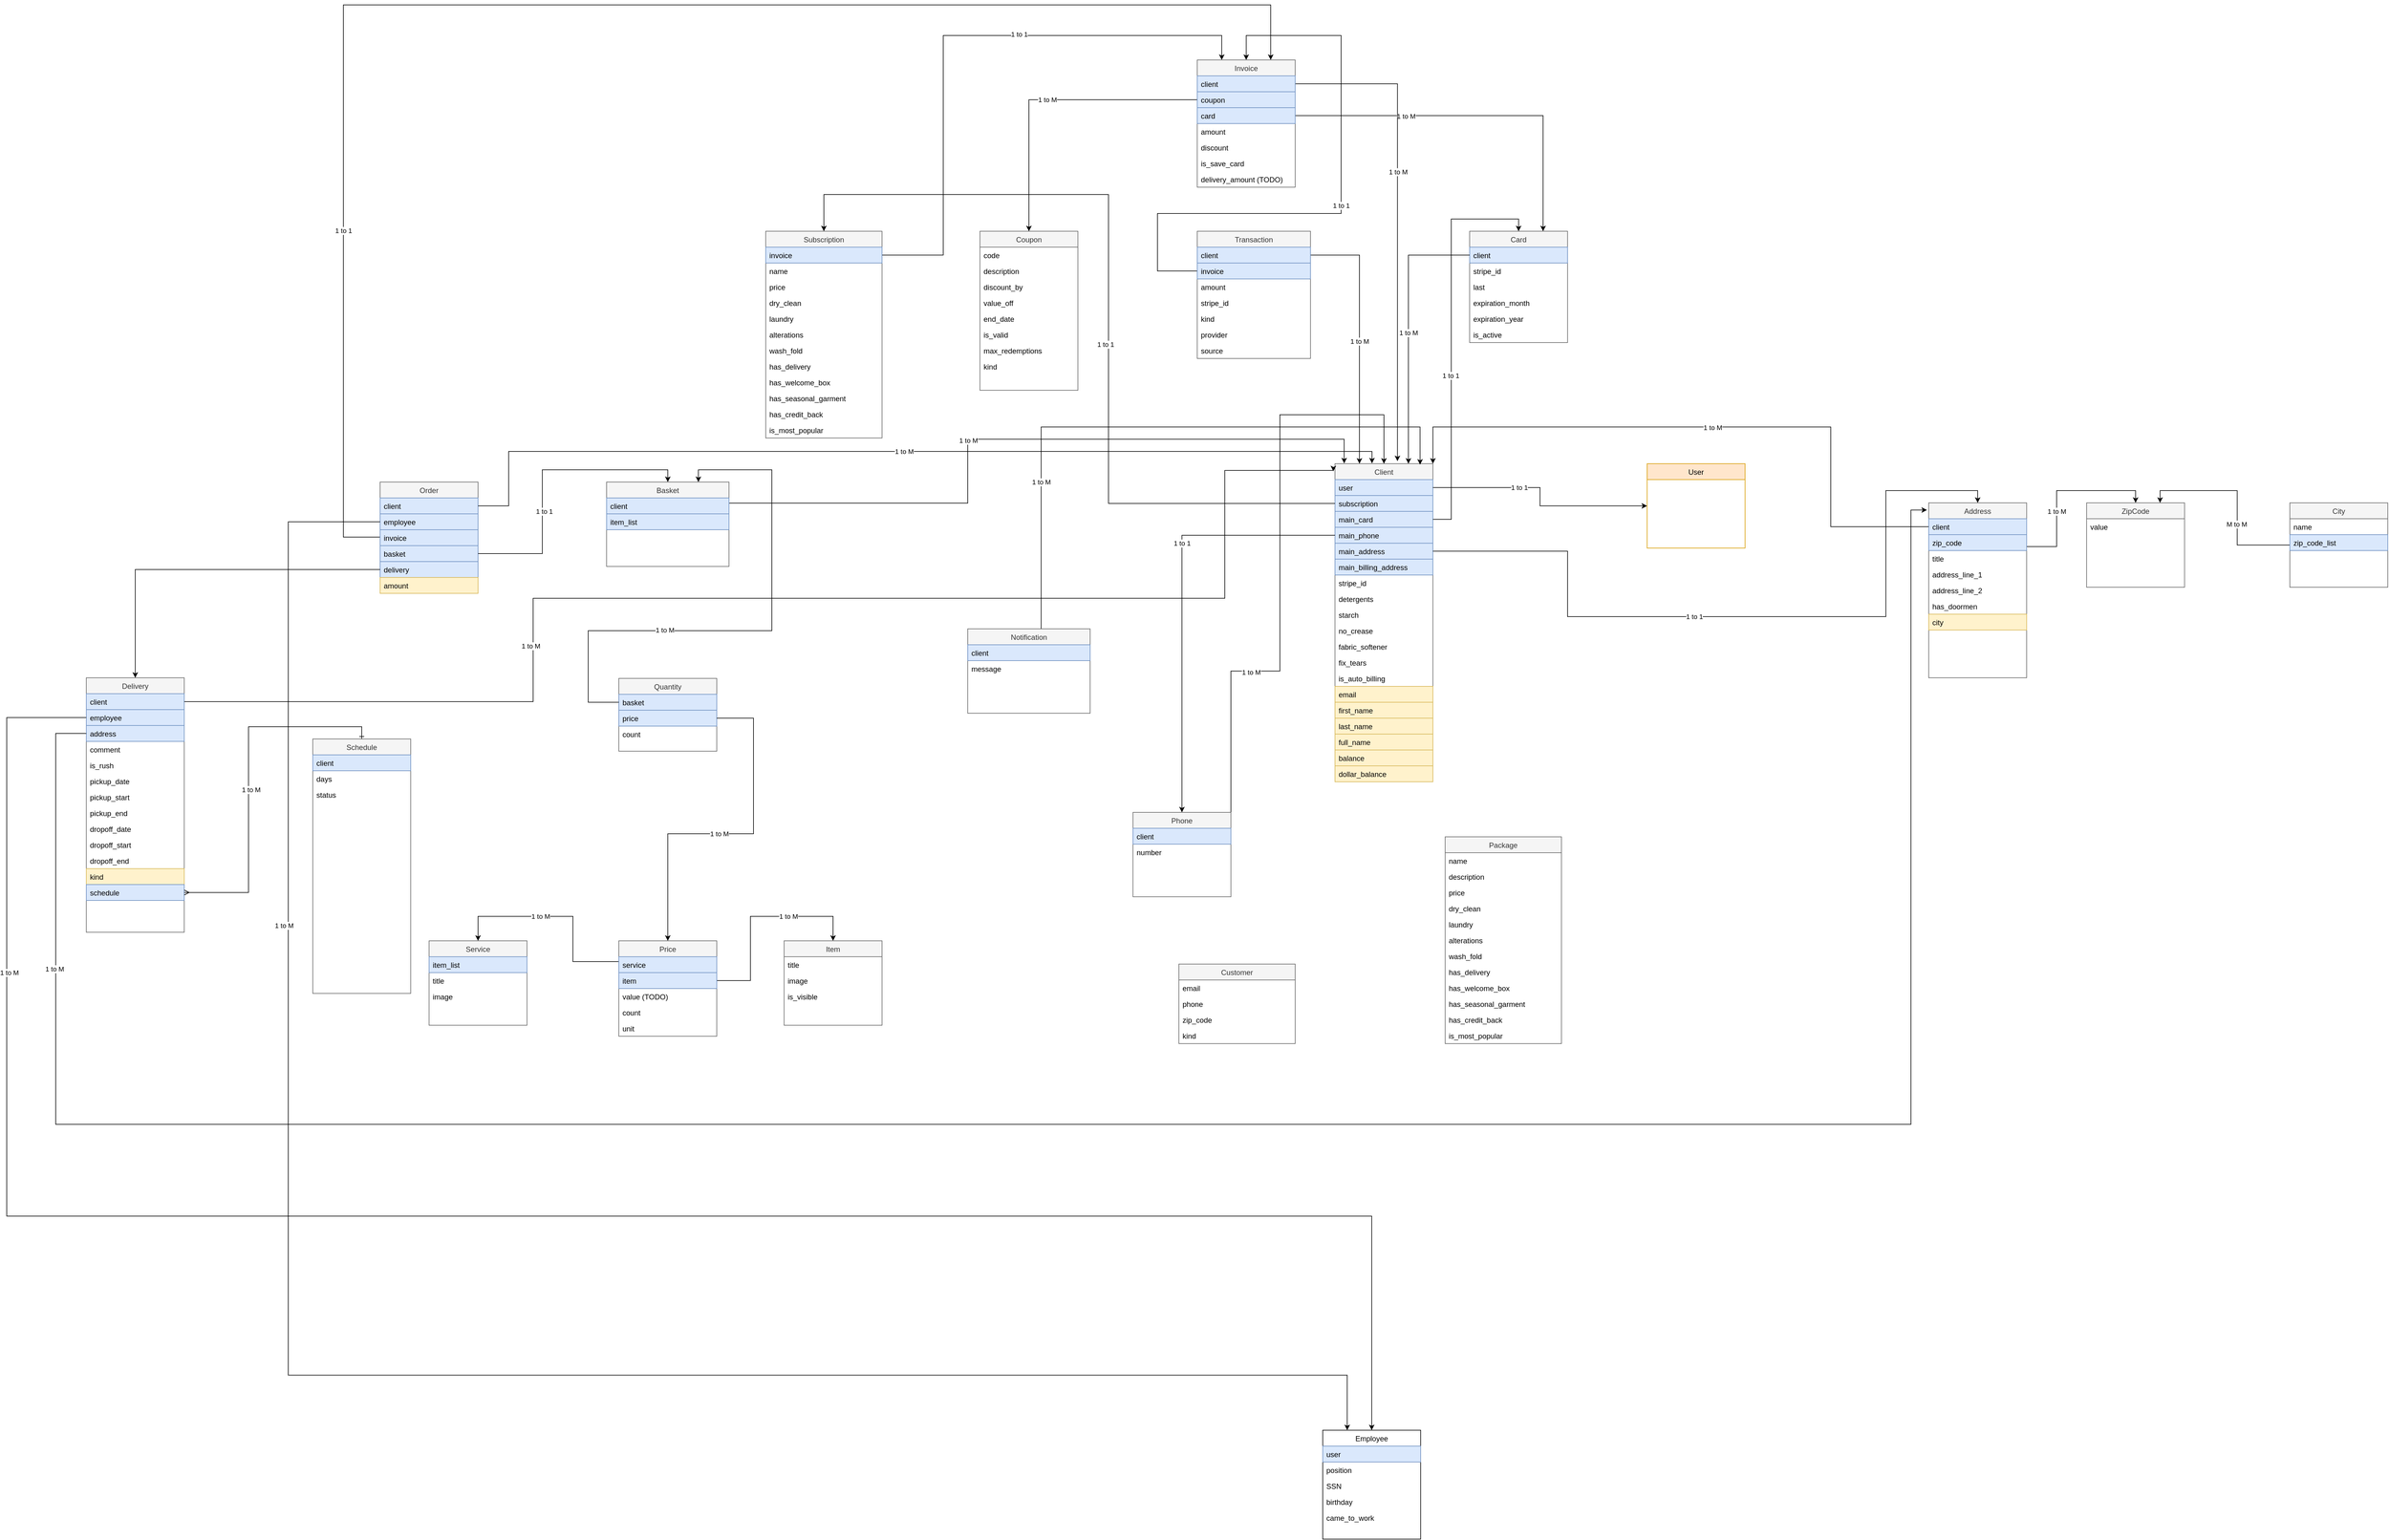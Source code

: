 <mxfile version="13.7.6" type="device"><diagram id="C5RBs43oDa-KdzZeNtuy" name="Page-1"><mxGraphModel dx="2440" dy="1731" grid="1" gridSize="10" guides="1" tooltips="1" connect="1" arrows="1" fold="1" page="1" pageScale="1" pageWidth="827" pageHeight="1169" math="0" shadow="0"><root><mxCell id="WIyWlLk6GJQsqaUBKTNV-0"/><mxCell id="WIyWlLk6GJQsqaUBKTNV-1" parent="WIyWlLk6GJQsqaUBKTNV-0"/><mxCell id="tr9EMTVcbHi4S0SZ1XHw-59" value="Card" style="swimlane;fontStyle=0;align=center;verticalAlign=top;childLayout=stackLayout;horizontal=1;startSize=26;horizontalStack=0;resizeParent=1;resizeLast=0;collapsible=1;marginBottom=0;rounded=0;shadow=0;strokeWidth=1;fillColor=#f5f5f5;strokeColor=#666666;fontColor=#333333;" parent="WIyWlLk6GJQsqaUBKTNV-1" vertex="1"><mxGeometry x="980" y="140" width="160" height="182" as="geometry"><mxRectangle x="130" y="380" width="160" height="26" as="alternateBounds"/></mxGeometry></mxCell><mxCell id="tr9EMTVcbHi4S0SZ1XHw-60" value="client" style="text;align=left;verticalAlign=top;spacingLeft=4;spacingRight=4;overflow=hidden;rotatable=0;points=[[0,0.5],[1,0.5]];portConstraint=eastwest;fillColor=#dae8fc;strokeColor=#6c8ebf;" parent="tr9EMTVcbHi4S0SZ1XHw-59" vertex="1"><mxGeometry y="26" width="160" height="26" as="geometry"/></mxCell><mxCell id="tr9EMTVcbHi4S0SZ1XHw-61" value="stripe_id" style="text;align=left;verticalAlign=top;spacingLeft=4;spacingRight=4;overflow=hidden;rotatable=0;points=[[0,0.5],[1,0.5]];portConstraint=eastwest;rounded=0;shadow=0;html=0;" parent="tr9EMTVcbHi4S0SZ1XHw-59" vertex="1"><mxGeometry y="52" width="160" height="26" as="geometry"/></mxCell><mxCell id="tr9EMTVcbHi4S0SZ1XHw-75" value="last" style="text;align=left;verticalAlign=top;spacingLeft=4;spacingRight=4;overflow=hidden;rotatable=0;points=[[0,0.5],[1,0.5]];portConstraint=eastwest;rounded=0;shadow=0;html=0;" parent="tr9EMTVcbHi4S0SZ1XHw-59" vertex="1"><mxGeometry y="78" width="160" height="26" as="geometry"/></mxCell><mxCell id="fcZITgGylNbhk1oO6kAk-0" value="expiration_month" style="text;align=left;verticalAlign=top;spacingLeft=4;spacingRight=4;overflow=hidden;rotatable=0;points=[[0,0.5],[1,0.5]];portConstraint=eastwest;rounded=0;shadow=0;html=0;" parent="tr9EMTVcbHi4S0SZ1XHw-59" vertex="1"><mxGeometry y="104" width="160" height="26" as="geometry"/></mxCell><mxCell id="hh9m5pZ4gZUkBEGgPJIN-0" value="expiration_year" style="text;align=left;verticalAlign=top;spacingLeft=4;spacingRight=4;overflow=hidden;rotatable=0;points=[[0,0.5],[1,0.5]];portConstraint=eastwest;rounded=0;shadow=0;html=0;" parent="tr9EMTVcbHi4S0SZ1XHw-59" vertex="1"><mxGeometry y="130" width="160" height="26" as="geometry"/></mxCell><mxCell id="hh9m5pZ4gZUkBEGgPJIN-1" value="is_active" style="text;align=left;verticalAlign=top;spacingLeft=4;spacingRight=4;overflow=hidden;rotatable=0;points=[[0,0.5],[1,0.5]];portConstraint=eastwest;rounded=0;shadow=0;html=0;" parent="tr9EMTVcbHi4S0SZ1XHw-59" vertex="1"><mxGeometry y="156" width="160" height="26" as="geometry"/></mxCell><mxCell id="tr9EMTVcbHi4S0SZ1XHw-24" value="Client" style="swimlane;fontStyle=0;align=center;verticalAlign=top;childLayout=stackLayout;horizontal=1;startSize=26;horizontalStack=0;resizeParent=1;resizeLast=0;collapsible=1;marginBottom=0;rounded=0;shadow=0;strokeWidth=1;fillColor=#f5f5f5;strokeColor=#666666;fontColor=#333333;" parent="WIyWlLk6GJQsqaUBKTNV-1" vertex="1"><mxGeometry x="760" y="520" width="160" height="520" as="geometry"><mxRectangle x="130" y="380" width="160" height="26" as="alternateBounds"/></mxGeometry></mxCell><mxCell id="tr9EMTVcbHi4S0SZ1XHw-25" value="user" style="text;align=left;verticalAlign=top;spacingLeft=4;spacingRight=4;overflow=hidden;rotatable=0;points=[[0,0.5],[1,0.5]];portConstraint=eastwest;fillColor=#dae8fc;strokeColor=#6c8ebf;" parent="tr9EMTVcbHi4S0SZ1XHw-24" vertex="1"><mxGeometry y="26" width="160" height="26" as="geometry"/></mxCell><mxCell id="tr9EMTVcbHi4S0SZ1XHw-26" value="subscription" style="text;align=left;verticalAlign=top;spacingLeft=4;spacingRight=4;overflow=hidden;rotatable=0;points=[[0,0.5],[1,0.5]];portConstraint=eastwest;rounded=0;shadow=0;html=0;fillColor=#dae8fc;strokeColor=#6c8ebf;" parent="tr9EMTVcbHi4S0SZ1XHw-24" vertex="1"><mxGeometry y="52" width="160" height="26" as="geometry"/></mxCell><mxCell id="tr9EMTVcbHi4S0SZ1XHw-100" value="main_card" style="text;align=left;verticalAlign=top;spacingLeft=4;spacingRight=4;overflow=hidden;rotatable=0;points=[[0,0.5],[1,0.5]];portConstraint=eastwest;rounded=0;shadow=0;html=0;fillColor=#dae8fc;strokeColor=#6c8ebf;" parent="tr9EMTVcbHi4S0SZ1XHw-24" vertex="1"><mxGeometry y="78" width="160" height="26" as="geometry"/></mxCell><mxCell id="tr9EMTVcbHi4S0SZ1XHw-101" value="main_phone" style="text;align=left;verticalAlign=top;spacingLeft=4;spacingRight=4;overflow=hidden;rotatable=0;points=[[0,0.5],[1,0.5]];portConstraint=eastwest;rounded=0;shadow=0;html=0;fillColor=#dae8fc;strokeColor=#6c8ebf;" parent="tr9EMTVcbHi4S0SZ1XHw-24" vertex="1"><mxGeometry y="104" width="160" height="26" as="geometry"/></mxCell><mxCell id="tr9EMTVcbHi4S0SZ1XHw-102" value="main_address" style="text;align=left;verticalAlign=top;spacingLeft=4;spacingRight=4;overflow=hidden;rotatable=0;points=[[0,0.5],[1,0.5]];portConstraint=eastwest;rounded=0;shadow=0;html=0;fillColor=#dae8fc;strokeColor=#6c8ebf;" parent="tr9EMTVcbHi4S0SZ1XHw-24" vertex="1"><mxGeometry y="130" width="160" height="26" as="geometry"/></mxCell><mxCell id="BZwCg2D4HBOtFAl2X7yR-4" value="main_billing_address" style="text;align=left;verticalAlign=top;spacingLeft=4;spacingRight=4;overflow=hidden;rotatable=0;points=[[0,0.5],[1,0.5]];portConstraint=eastwest;rounded=0;shadow=0;html=0;fillColor=#dae8fc;strokeColor=#6c8ebf;" vertex="1" parent="tr9EMTVcbHi4S0SZ1XHw-24"><mxGeometry y="156" width="160" height="26" as="geometry"/></mxCell><mxCell id="tr9EMTVcbHi4S0SZ1XHw-104" value="stripe_id" style="text;align=left;verticalAlign=top;spacingLeft=4;spacingRight=4;overflow=hidden;rotatable=0;points=[[0,0.5],[1,0.5]];portConstraint=eastwest;rounded=0;shadow=0;html=0;" parent="tr9EMTVcbHi4S0SZ1XHw-24" vertex="1"><mxGeometry y="182" width="160" height="26" as="geometry"/></mxCell><mxCell id="tr9EMTVcbHi4S0SZ1XHw-105" value="detergents" style="text;align=left;verticalAlign=top;spacingLeft=4;spacingRight=4;overflow=hidden;rotatable=0;points=[[0,0.5],[1,0.5]];portConstraint=eastwest;rounded=0;shadow=0;html=0;" parent="tr9EMTVcbHi4S0SZ1XHw-24" vertex="1"><mxGeometry y="208" width="160" height="26" as="geometry"/></mxCell><mxCell id="tr9EMTVcbHi4S0SZ1XHw-106" value="starch" style="text;align=left;verticalAlign=top;spacingLeft=4;spacingRight=4;overflow=hidden;rotatable=0;points=[[0,0.5],[1,0.5]];portConstraint=eastwest;rounded=0;shadow=0;html=0;" parent="tr9EMTVcbHi4S0SZ1XHw-24" vertex="1"><mxGeometry y="234" width="160" height="26" as="geometry"/></mxCell><mxCell id="tr9EMTVcbHi4S0SZ1XHw-107" value="no_crease" style="text;align=left;verticalAlign=top;spacingLeft=4;spacingRight=4;overflow=hidden;rotatable=0;points=[[0,0.5],[1,0.5]];portConstraint=eastwest;rounded=0;shadow=0;html=0;" parent="tr9EMTVcbHi4S0SZ1XHw-24" vertex="1"><mxGeometry y="260" width="160" height="26" as="geometry"/></mxCell><mxCell id="tr9EMTVcbHi4S0SZ1XHw-108" value="fabric_softener" style="text;align=left;verticalAlign=top;spacingLeft=4;spacingRight=4;overflow=hidden;rotatable=0;points=[[0,0.5],[1,0.5]];portConstraint=eastwest;rounded=0;shadow=0;html=0;" parent="tr9EMTVcbHi4S0SZ1XHw-24" vertex="1"><mxGeometry y="286" width="160" height="26" as="geometry"/></mxCell><mxCell id="tr9EMTVcbHi4S0SZ1XHw-109" value="fix_tears" style="text;align=left;verticalAlign=top;spacingLeft=4;spacingRight=4;overflow=hidden;rotatable=0;points=[[0,0.5],[1,0.5]];portConstraint=eastwest;rounded=0;shadow=0;html=0;" parent="tr9EMTVcbHi4S0SZ1XHw-24" vertex="1"><mxGeometry y="312" width="160" height="26" as="geometry"/></mxCell><mxCell id="jY1RgGfEx8_Qr89IWaic-47" value="is_auto_billing" style="text;align=left;verticalAlign=top;spacingLeft=4;spacingRight=4;overflow=hidden;rotatable=0;points=[[0,0.5],[1,0.5]];portConstraint=eastwest;rounded=0;shadow=0;html=0;" parent="tr9EMTVcbHi4S0SZ1XHw-24" vertex="1"><mxGeometry y="338" width="160" height="26" as="geometry"/></mxCell><mxCell id="6Asv-Y0iZBtV9wRUppfZ-103" value="email" style="text;align=left;verticalAlign=top;spacingLeft=4;spacingRight=4;overflow=hidden;rotatable=0;points=[[0,0.5],[1,0.5]];portConstraint=eastwest;rounded=0;shadow=0;html=0;fillColor=#fff2cc;strokeColor=#d6b656;" parent="tr9EMTVcbHi4S0SZ1XHw-24" vertex="1"><mxGeometry y="364" width="160" height="26" as="geometry"/></mxCell><mxCell id="czMgm1kAG8qYSQtLheWk-22" value="first_name" style="text;align=left;verticalAlign=top;spacingLeft=4;spacingRight=4;overflow=hidden;rotatable=0;points=[[0,0.5],[1,0.5]];portConstraint=eastwest;rounded=0;shadow=0;html=0;fillColor=#fff2cc;strokeColor=#d6b656;" parent="tr9EMTVcbHi4S0SZ1XHw-24" vertex="1"><mxGeometry y="390" width="160" height="26" as="geometry"/></mxCell><mxCell id="czMgm1kAG8qYSQtLheWk-23" value="last_name" style="text;align=left;verticalAlign=top;spacingLeft=4;spacingRight=4;overflow=hidden;rotatable=0;points=[[0,0.5],[1,0.5]];portConstraint=eastwest;rounded=0;shadow=0;html=0;fillColor=#fff2cc;strokeColor=#d6b656;" parent="tr9EMTVcbHi4S0SZ1XHw-24" vertex="1"><mxGeometry y="416" width="160" height="26" as="geometry"/></mxCell><mxCell id="jY1RgGfEx8_Qr89IWaic-48" value="full_name" style="text;align=left;verticalAlign=top;spacingLeft=4;spacingRight=4;overflow=hidden;rotatable=0;points=[[0,0.5],[1,0.5]];portConstraint=eastwest;rounded=0;shadow=0;html=0;fillColor=#fff2cc;strokeColor=#d6b656;" parent="tr9EMTVcbHi4S0SZ1XHw-24" vertex="1"><mxGeometry y="442" width="160" height="26" as="geometry"/></mxCell><mxCell id="fcZITgGylNbhk1oO6kAk-1" value="balance" style="text;align=left;verticalAlign=top;spacingLeft=4;spacingRight=4;overflow=hidden;rotatable=0;points=[[0,0.5],[1,0.5]];portConstraint=eastwest;rounded=0;shadow=0;html=0;fillColor=#fff2cc;strokeColor=#d6b656;" parent="tr9EMTVcbHi4S0SZ1XHw-24" vertex="1"><mxGeometry y="468" width="160" height="26" as="geometry"/></mxCell><mxCell id="fcZITgGylNbhk1oO6kAk-2" value="dollar_balance" style="text;align=left;verticalAlign=top;spacingLeft=4;spacingRight=4;overflow=hidden;rotatable=0;points=[[0,0.5],[1,0.5]];portConstraint=eastwest;rounded=0;shadow=0;html=0;fillColor=#fff2cc;strokeColor=#d6b656;" parent="tr9EMTVcbHi4S0SZ1XHw-24" vertex="1"><mxGeometry y="494" width="160" height="26" as="geometry"/></mxCell><mxCell id="tr9EMTVcbHi4S0SZ1XHw-125" style="edgeStyle=orthogonalEdgeStyle;rounded=0;orthogonalLoop=1;jettySize=auto;html=1;exitX=1;exitY=0.5;exitDx=0;exitDy=0;entryX=0;entryY=0.5;entryDx=0;entryDy=0;" parent="WIyWlLk6GJQsqaUBKTNV-1" source="tr9EMTVcbHi4S0SZ1XHw-25" target="tr9EMTVcbHi4S0SZ1XHw-122" edge="1"><mxGeometry relative="1" as="geometry"/></mxCell><mxCell id="tr9EMTVcbHi4S0SZ1XHw-127" value="1 to 1" style="edgeLabel;html=1;align=center;verticalAlign=middle;resizable=0;points=[];" parent="tr9EMTVcbHi4S0SZ1XHw-125" vertex="1" connectable="0"><mxGeometry x="-0.139" relative="1" as="geometry"><mxPoint x="-22.76" as="offset"/></mxGeometry></mxCell><mxCell id="6Asv-Y0iZBtV9wRUppfZ-30" style="edgeStyle=orthogonalEdgeStyle;rounded=0;orthogonalLoop=1;jettySize=auto;html=1;exitX=0.5;exitY=0;exitDx=0;exitDy=0;entryX=0.869;entryY=0.003;entryDx=0;entryDy=0;entryPerimeter=0;" parent="WIyWlLk6GJQsqaUBKTNV-1" source="tr9EMTVcbHi4S0SZ1XHw-36" target="tr9EMTVcbHi4S0SZ1XHw-24" edge="1"><mxGeometry relative="1" as="geometry"><mxPoint x="899" y="515" as="targetPoint"/><Array as="points"><mxPoint x="280" y="790"/><mxPoint x="280" y="460"/><mxPoint x="899" y="460"/></Array></mxGeometry></mxCell><mxCell id="6Asv-Y0iZBtV9wRUppfZ-31" value="1 to M" style="edgeLabel;html=1;align=center;verticalAlign=middle;resizable=0;points=[];" parent="6Asv-Y0iZBtV9wRUppfZ-30" vertex="1" connectable="0"><mxGeometry x="-0.105" y="10" relative="1" as="geometry"><mxPoint x="-111.67" y="100" as="offset"/></mxGeometry></mxCell><mxCell id="6Asv-Y0iZBtV9wRUppfZ-26" style="edgeStyle=orthogonalEdgeStyle;rounded=0;orthogonalLoop=1;jettySize=auto;html=1;exitX=1;exitY=0.25;exitDx=0;exitDy=0;entryX=0.5;entryY=0;entryDx=0;entryDy=0;" parent="WIyWlLk6GJQsqaUBKTNV-1" source="tr9EMTVcbHi4S0SZ1XHw-49" target="6Asv-Y0iZBtV9wRUppfZ-23" edge="1"><mxGeometry relative="1" as="geometry"/></mxCell><mxCell id="6Asv-Y0iZBtV9wRUppfZ-27" value="1 to M" style="edgeLabel;html=1;align=center;verticalAlign=middle;resizable=0;points=[];" parent="6Asv-Y0iZBtV9wRUppfZ-26" vertex="1" connectable="0"><mxGeometry x="-0.27" relative="1" as="geometry"><mxPoint y="-1" as="offset"/></mxGeometry></mxCell><mxCell id="tr9EMTVcbHi4S0SZ1XHw-49" value="Address" style="swimlane;fontStyle=0;align=center;verticalAlign=top;childLayout=stackLayout;horizontal=1;startSize=26;horizontalStack=0;resizeParent=1;resizeLast=0;collapsible=1;marginBottom=0;rounded=0;shadow=0;strokeWidth=1;fillColor=#f5f5f5;strokeColor=#666666;fontColor=#333333;" parent="WIyWlLk6GJQsqaUBKTNV-1" vertex="1"><mxGeometry x="1730" y="584" width="160" height="286" as="geometry"><mxRectangle x="230" y="140" width="160" height="26" as="alternateBounds"/></mxGeometry></mxCell><mxCell id="tr9EMTVcbHi4S0SZ1XHw-50" value="client" style="text;align=left;verticalAlign=top;spacingLeft=4;spacingRight=4;overflow=hidden;rotatable=0;points=[[0,0.5],[1,0.5]];portConstraint=eastwest;fillColor=#dae8fc;strokeColor=#6c8ebf;" parent="tr9EMTVcbHi4S0SZ1XHw-49" vertex="1"><mxGeometry y="26" width="160" height="26" as="geometry"/></mxCell><mxCell id="tr9EMTVcbHi4S0SZ1XHw-55" value="zip_code" style="text;align=left;verticalAlign=top;spacingLeft=4;spacingRight=4;overflow=hidden;rotatable=0;points=[[0,0.5],[1,0.5]];portConstraint=eastwest;rounded=0;shadow=0;html=0;fillColor=#dae8fc;strokeColor=#6c8ebf;" parent="tr9EMTVcbHi4S0SZ1XHw-49" vertex="1"><mxGeometry y="52" width="160" height="26" as="geometry"/></mxCell><mxCell id="tr9EMTVcbHi4S0SZ1XHw-56" value="title" style="text;align=left;verticalAlign=top;spacingLeft=4;spacingRight=4;overflow=hidden;rotatable=0;points=[[0,0.5],[1,0.5]];portConstraint=eastwest;rounded=0;shadow=0;html=0;" parent="tr9EMTVcbHi4S0SZ1XHw-49" vertex="1"><mxGeometry y="78" width="160" height="26" as="geometry"/></mxCell><mxCell id="tr9EMTVcbHi4S0SZ1XHw-51" value="address_line_1" style="text;align=left;verticalAlign=top;spacingLeft=4;spacingRight=4;overflow=hidden;rotatable=0;points=[[0,0.5],[1,0.5]];portConstraint=eastwest;rounded=0;shadow=0;html=0;" parent="tr9EMTVcbHi4S0SZ1XHw-49" vertex="1"><mxGeometry y="104" width="160" height="26" as="geometry"/></mxCell><mxCell id="tr9EMTVcbHi4S0SZ1XHw-52" value="address_line_2" style="text;align=left;verticalAlign=top;spacingLeft=4;spacingRight=4;overflow=hidden;rotatable=0;points=[[0,0.5],[1,0.5]];portConstraint=eastwest;rounded=0;shadow=0;html=0;" parent="tr9EMTVcbHi4S0SZ1XHw-49" vertex="1"><mxGeometry y="130" width="160" height="26" as="geometry"/></mxCell><mxCell id="czMgm1kAG8qYSQtLheWk-7" value="has_doormen" style="text;align=left;verticalAlign=top;spacingLeft=4;spacingRight=4;overflow=hidden;rotatable=0;points=[[0,0.5],[1,0.5]];portConstraint=eastwest;rounded=0;shadow=0;html=0;" parent="tr9EMTVcbHi4S0SZ1XHw-49" vertex="1"><mxGeometry y="156" width="160" height="26" as="geometry"/></mxCell><mxCell id="tr9EMTVcbHi4S0SZ1XHw-54" value="city" style="text;align=left;verticalAlign=top;spacingLeft=4;spacingRight=4;overflow=hidden;rotatable=0;points=[[0,0.5],[1,0.5]];portConstraint=eastwest;rounded=0;shadow=0;html=0;fillColor=#fff2cc;strokeColor=#d6b656;" parent="tr9EMTVcbHi4S0SZ1XHw-49" vertex="1"><mxGeometry y="182" width="160" height="26" as="geometry"/></mxCell><mxCell id="6Asv-Y0iZBtV9wRUppfZ-28" style="edgeStyle=orthogonalEdgeStyle;rounded=0;orthogonalLoop=1;jettySize=auto;html=1;exitX=0;exitY=0.5;exitDx=0;exitDy=0;entryX=1;entryY=0;entryDx=0;entryDy=0;" parent="WIyWlLk6GJQsqaUBKTNV-1" source="tr9EMTVcbHi4S0SZ1XHw-50" target="tr9EMTVcbHi4S0SZ1XHw-24" edge="1"><mxGeometry relative="1" as="geometry"><Array as="points"><mxPoint x="1570" y="623"/><mxPoint x="1570" y="460"/><mxPoint x="920" y="460"/></Array></mxGeometry></mxCell><mxCell id="6Asv-Y0iZBtV9wRUppfZ-32" value="1 to M" style="edgeLabel;html=1;align=center;verticalAlign=middle;resizable=0;points=[];" parent="6Asv-Y0iZBtV9wRUppfZ-28" vertex="1" connectable="0"><mxGeometry y="1" relative="1" as="geometry"><mxPoint as="offset"/></mxGeometry></mxCell><mxCell id="6Asv-Y0iZBtV9wRUppfZ-34" style="edgeStyle=orthogonalEdgeStyle;rounded=0;orthogonalLoop=1;jettySize=auto;html=1;exitX=1;exitY=0.5;exitDx=0;exitDy=0;entryX=0.5;entryY=0;entryDx=0;entryDy=0;" parent="WIyWlLk6GJQsqaUBKTNV-1" source="6Asv-Y0iZBtV9wRUppfZ-21" target="tr9EMTVcbHi4S0SZ1XHw-24" edge="1"><mxGeometry relative="1" as="geometry"><Array as="points"><mxPoint x="670" y="859"/><mxPoint x="670" y="440"/><mxPoint x="840" y="440"/></Array></mxGeometry></mxCell><mxCell id="6Asv-Y0iZBtV9wRUppfZ-35" value="1 to M" style="edgeLabel;html=1;align=center;verticalAlign=middle;resizable=0;points=[];" parent="6Asv-Y0iZBtV9wRUppfZ-34" vertex="1" connectable="0"><mxGeometry x="-0.406" y="-3" relative="1" as="geometry"><mxPoint y="-1" as="offset"/></mxGeometry></mxCell><mxCell id="6Asv-Y0iZBtV9wRUppfZ-50" style="edgeStyle=orthogonalEdgeStyle;rounded=0;orthogonalLoop=1;jettySize=auto;html=1;exitX=1;exitY=0.5;exitDx=0;exitDy=0;entryX=0.25;entryY=0;entryDx=0;entryDy=0;" parent="WIyWlLk6GJQsqaUBKTNV-1" source="6Asv-Y0iZBtV9wRUppfZ-47" target="tr9EMTVcbHi4S0SZ1XHw-24" edge="1"><mxGeometry relative="1" as="geometry"/></mxCell><mxCell id="6Asv-Y0iZBtV9wRUppfZ-51" value="1 to M" style="edgeLabel;html=1;align=center;verticalAlign=middle;resizable=0;points=[];" parent="6Asv-Y0iZBtV9wRUppfZ-50" vertex="1" connectable="0"><mxGeometry x="0.048" relative="1" as="geometry"><mxPoint as="offset"/></mxGeometry></mxCell><mxCell id="6Asv-Y0iZBtV9wRUppfZ-44" style="edgeStyle=orthogonalEdgeStyle;rounded=0;orthogonalLoop=1;jettySize=auto;html=1;exitX=0;exitY=0.5;exitDx=0;exitDy=0;entryX=0.75;entryY=0;entryDx=0;entryDy=0;" parent="WIyWlLk6GJQsqaUBKTNV-1" source="tr9EMTVcbHi4S0SZ1XHw-60" target="tr9EMTVcbHi4S0SZ1XHw-24" edge="1"><mxGeometry relative="1" as="geometry"/></mxCell><mxCell id="6Asv-Y0iZBtV9wRUppfZ-45" value="1 to M" style="edgeLabel;html=1;align=center;verticalAlign=middle;resizable=0;points=[];" parent="6Asv-Y0iZBtV9wRUppfZ-44" vertex="1" connectable="0"><mxGeometry x="0.028" relative="1" as="geometry"><mxPoint as="offset"/></mxGeometry></mxCell><mxCell id="tr9EMTVcbHi4S0SZ1XHw-122" value="User" style="swimlane;fontStyle=0;align=center;verticalAlign=top;childLayout=stackLayout;horizontal=1;startSize=26;horizontalStack=0;resizeParent=1;resizeLast=0;collapsible=1;marginBottom=0;rounded=0;shadow=0;strokeWidth=1;fillColor=#ffe6cc;strokeColor=#d79b00;" parent="WIyWlLk6GJQsqaUBKTNV-1" vertex="1"><mxGeometry x="1270" y="520" width="160" height="138" as="geometry"><mxRectangle x="130" y="380" width="160" height="26" as="alternateBounds"/></mxGeometry></mxCell><mxCell id="fcZITgGylNbhk1oO6kAk-17" value="1 to 1" style="edgeStyle=orthogonalEdgeStyle;rounded=0;orthogonalLoop=1;jettySize=auto;html=1;exitX=0;exitY=0.5;exitDx=0;exitDy=0;entryX=0.5;entryY=0;entryDx=0;entryDy=0;" parent="WIyWlLk6GJQsqaUBKTNV-1" source="fcZITgGylNbhk1oO6kAk-18" target="fcZITgGylNbhk1oO6kAk-3" edge="1"><mxGeometry relative="1" as="geometry"><Array as="points"><mxPoint x="470" y="205"/><mxPoint x="470" y="111"/><mxPoint x="770" y="111"/><mxPoint x="770" y="-180"/><mxPoint x="615" y="-180"/></Array></mxGeometry></mxCell><mxCell id="6Asv-Y0iZBtV9wRUppfZ-46" value="Transaction" style="swimlane;fontStyle=0;align=center;verticalAlign=top;childLayout=stackLayout;horizontal=1;startSize=26;horizontalStack=0;resizeParent=1;resizeLast=0;collapsible=1;marginBottom=0;rounded=0;shadow=0;strokeWidth=1;fillColor=#f5f5f5;strokeColor=#666666;fontColor=#333333;" parent="WIyWlLk6GJQsqaUBKTNV-1" vertex="1"><mxGeometry x="535" y="140" width="185" height="208" as="geometry"><mxRectangle x="130" y="380" width="160" height="26" as="alternateBounds"/></mxGeometry></mxCell><mxCell id="6Asv-Y0iZBtV9wRUppfZ-47" value="client" style="text;align=left;verticalAlign=top;spacingLeft=4;spacingRight=4;overflow=hidden;rotatable=0;points=[[0,0.5],[1,0.5]];portConstraint=eastwest;fillColor=#dae8fc;strokeColor=#6c8ebf;" parent="6Asv-Y0iZBtV9wRUppfZ-46" vertex="1"><mxGeometry y="26" width="185" height="26" as="geometry"/></mxCell><mxCell id="fcZITgGylNbhk1oO6kAk-18" value="invoice" style="text;align=left;verticalAlign=top;spacingLeft=4;spacingRight=4;overflow=hidden;rotatable=0;points=[[0,0.5],[1,0.5]];portConstraint=eastwest;fillColor=#dae8fc;strokeColor=#6c8ebf;" parent="6Asv-Y0iZBtV9wRUppfZ-46" vertex="1"><mxGeometry y="52" width="185" height="26" as="geometry"/></mxCell><mxCell id="czMgm1kAG8qYSQtLheWk-3" value="amount" style="text;align=left;verticalAlign=top;spacingLeft=4;spacingRight=4;overflow=hidden;rotatable=0;points=[[0,0.5],[1,0.5]];portConstraint=eastwest;rounded=0;shadow=0;html=0;" parent="6Asv-Y0iZBtV9wRUppfZ-46" vertex="1"><mxGeometry y="78" width="185" height="26" as="geometry"/></mxCell><mxCell id="6Asv-Y0iZBtV9wRUppfZ-48" value="stripe_id" style="text;align=left;verticalAlign=top;spacingLeft=4;spacingRight=4;overflow=hidden;rotatable=0;points=[[0,0.5],[1,0.5]];portConstraint=eastwest;rounded=0;shadow=0;html=0;" parent="6Asv-Y0iZBtV9wRUppfZ-46" vertex="1"><mxGeometry y="104" width="185" height="26" as="geometry"/></mxCell><mxCell id="6Asv-Y0iZBtV9wRUppfZ-49" value="kind" style="text;align=left;verticalAlign=top;spacingLeft=4;spacingRight=4;overflow=hidden;rotatable=0;points=[[0,0.5],[1,0.5]];portConstraint=eastwest;rounded=0;shadow=0;html=0;" parent="6Asv-Y0iZBtV9wRUppfZ-46" vertex="1"><mxGeometry y="130" width="185" height="26" as="geometry"/></mxCell><mxCell id="fcZITgGylNbhk1oO6kAk-19" value="provider" style="text;align=left;verticalAlign=top;spacingLeft=4;spacingRight=4;overflow=hidden;rotatable=0;points=[[0,0.5],[1,0.5]];portConstraint=eastwest;rounded=0;shadow=0;html=0;" parent="6Asv-Y0iZBtV9wRUppfZ-46" vertex="1"><mxGeometry y="156" width="185" height="26" as="geometry"/></mxCell><mxCell id="hh9m5pZ4gZUkBEGgPJIN-32" value="source" style="text;align=left;verticalAlign=top;spacingLeft=4;spacingRight=4;overflow=hidden;rotatable=0;points=[[0,0.5],[1,0.5]];portConstraint=eastwest;rounded=0;shadow=0;html=0;" parent="6Asv-Y0iZBtV9wRUppfZ-46" vertex="1"><mxGeometry y="182" width="185" height="26" as="geometry"/></mxCell><mxCell id="zkfFHV4jXpPFQw0GAbJ--6" value="Package" style="swimlane;fontStyle=0;align=center;verticalAlign=top;childLayout=stackLayout;horizontal=1;startSize=26;horizontalStack=0;resizeParent=1;resizeLast=0;collapsible=1;marginBottom=0;rounded=0;shadow=0;strokeWidth=1;fillColor=#f5f5f5;strokeColor=#666666;fontColor=#333333;" parent="WIyWlLk6GJQsqaUBKTNV-1" vertex="1"><mxGeometry x="940" y="1130" width="190" height="338" as="geometry"><mxRectangle x="130" y="380" width="160" height="26" as="alternateBounds"/></mxGeometry></mxCell><mxCell id="zkfFHV4jXpPFQw0GAbJ--7" value="name" style="text;align=left;verticalAlign=top;spacingLeft=4;spacingRight=4;overflow=hidden;rotatable=0;points=[[0,0.5],[1,0.5]];portConstraint=eastwest;" parent="zkfFHV4jXpPFQw0GAbJ--6" vertex="1"><mxGeometry y="26" width="190" height="26" as="geometry"/></mxCell><mxCell id="czMgm1kAG8qYSQtLheWk-1" value="description" style="text;align=left;verticalAlign=top;spacingLeft=4;spacingRight=4;overflow=hidden;rotatable=0;points=[[0,0.5],[1,0.5]];portConstraint=eastwest;" parent="zkfFHV4jXpPFQw0GAbJ--6" vertex="1"><mxGeometry y="52" width="190" height="26" as="geometry"/></mxCell><mxCell id="zkfFHV4jXpPFQw0GAbJ--8" value="price" style="text;align=left;verticalAlign=top;spacingLeft=4;spacingRight=4;overflow=hidden;rotatable=0;points=[[0,0.5],[1,0.5]];portConstraint=eastwest;rounded=0;shadow=0;html=0;" parent="zkfFHV4jXpPFQw0GAbJ--6" vertex="1"><mxGeometry y="78" width="190" height="26" as="geometry"/></mxCell><mxCell id="6Asv-Y0iZBtV9wRUppfZ-36" value="dry_clean" style="text;align=left;verticalAlign=top;spacingLeft=4;spacingRight=4;overflow=hidden;rotatable=0;points=[[0,0.5],[1,0.5]];portConstraint=eastwest;rounded=0;shadow=0;html=0;" parent="zkfFHV4jXpPFQw0GAbJ--6" vertex="1"><mxGeometry y="104" width="190" height="26" as="geometry"/></mxCell><mxCell id="6Asv-Y0iZBtV9wRUppfZ-37" value="laundry" style="text;align=left;verticalAlign=top;spacingLeft=4;spacingRight=4;overflow=hidden;rotatable=0;points=[[0,0.5],[1,0.5]];portConstraint=eastwest;rounded=0;shadow=0;html=0;" parent="zkfFHV4jXpPFQw0GAbJ--6" vertex="1"><mxGeometry y="130" width="190" height="26" as="geometry"/></mxCell><mxCell id="hh9m5pZ4gZUkBEGgPJIN-14" value="alterations" style="text;align=left;verticalAlign=top;spacingLeft=4;spacingRight=4;overflow=hidden;rotatable=0;points=[[0,0.5],[1,0.5]];portConstraint=eastwest;rounded=0;shadow=0;html=0;" parent="zkfFHV4jXpPFQw0GAbJ--6" vertex="1"><mxGeometry y="156" width="190" height="26" as="geometry"/></mxCell><mxCell id="6Asv-Y0iZBtV9wRUppfZ-38" value="wash_fold" style="text;align=left;verticalAlign=top;spacingLeft=4;spacingRight=4;overflow=hidden;rotatable=0;points=[[0,0.5],[1,0.5]];portConstraint=eastwest;rounded=0;shadow=0;html=0;" parent="zkfFHV4jXpPFQw0GAbJ--6" vertex="1"><mxGeometry y="182" width="190" height="26" as="geometry"/></mxCell><mxCell id="6Asv-Y0iZBtV9wRUppfZ-39" value="has_delivery" style="text;align=left;verticalAlign=top;spacingLeft=4;spacingRight=4;overflow=hidden;rotatable=0;points=[[0,0.5],[1,0.5]];portConstraint=eastwest;rounded=0;shadow=0;html=0;" parent="zkfFHV4jXpPFQw0GAbJ--6" vertex="1"><mxGeometry y="208" width="190" height="26" as="geometry"/></mxCell><mxCell id="6Asv-Y0iZBtV9wRUppfZ-40" value="has_welcome_box" style="text;align=left;verticalAlign=top;spacingLeft=4;spacingRight=4;overflow=hidden;rotatable=0;points=[[0,0.5],[1,0.5]];portConstraint=eastwest;rounded=0;shadow=0;html=0;" parent="zkfFHV4jXpPFQw0GAbJ--6" vertex="1"><mxGeometry y="234" width="190" height="26" as="geometry"/></mxCell><mxCell id="6Asv-Y0iZBtV9wRUppfZ-41" value="has_seasonal_garment" style="text;align=left;verticalAlign=top;spacingLeft=4;spacingRight=4;overflow=hidden;rotatable=0;points=[[0,0.5],[1,0.5]];portConstraint=eastwest;rounded=0;shadow=0;html=0;" parent="zkfFHV4jXpPFQw0GAbJ--6" vertex="1"><mxGeometry y="260" width="190" height="26" as="geometry"/></mxCell><mxCell id="6Asv-Y0iZBtV9wRUppfZ-42" value="has_credit_back" style="text;align=left;verticalAlign=top;spacingLeft=4;spacingRight=4;overflow=hidden;rotatable=0;points=[[0,0.5],[1,0.5]];portConstraint=eastwest;rounded=0;shadow=0;html=0;" parent="zkfFHV4jXpPFQw0GAbJ--6" vertex="1"><mxGeometry y="286" width="190" height="26" as="geometry"/></mxCell><mxCell id="czMgm1kAG8qYSQtLheWk-2" value="is_most_popular" style="text;align=left;verticalAlign=top;spacingLeft=4;spacingRight=4;overflow=hidden;rotatable=0;points=[[0,0.5],[1,0.5]];portConstraint=eastwest;rounded=0;shadow=0;html=0;" parent="zkfFHV4jXpPFQw0GAbJ--6" vertex="1"><mxGeometry y="312" width="190" height="26" as="geometry"/></mxCell><mxCell id="6Asv-Y0iZBtV9wRUppfZ-93" style="edgeStyle=orthogonalEdgeStyle;rounded=0;orthogonalLoop=1;jettySize=auto;html=1;exitX=1;exitY=0.5;exitDx=0;exitDy=0;entryX=0.5;entryY=0;entryDx=0;entryDy=0;" parent="WIyWlLk6GJQsqaUBKTNV-1" source="tr9EMTVcbHi4S0SZ1XHw-100" target="tr9EMTVcbHi4S0SZ1XHw-59" edge="1"><mxGeometry relative="1" as="geometry"/></mxCell><mxCell id="6Asv-Y0iZBtV9wRUppfZ-94" value="1 to 1" style="edgeLabel;html=1;align=center;verticalAlign=middle;resizable=0;points=[];" parent="6Asv-Y0iZBtV9wRUppfZ-93" vertex="1" connectable="0"><mxGeometry x="-0.186" y="1" relative="1" as="geometry"><mxPoint as="offset"/></mxGeometry></mxCell><mxCell id="6Asv-Y0iZBtV9wRUppfZ-95" style="edgeStyle=orthogonalEdgeStyle;rounded=0;orthogonalLoop=1;jettySize=auto;html=1;exitX=0;exitY=0.5;exitDx=0;exitDy=0;entryX=0.5;entryY=0;entryDx=0;entryDy=0;" parent="WIyWlLk6GJQsqaUBKTNV-1" source="tr9EMTVcbHi4S0SZ1XHw-101" target="6Asv-Y0iZBtV9wRUppfZ-18" edge="1"><mxGeometry relative="1" as="geometry"/></mxCell><mxCell id="6Asv-Y0iZBtV9wRUppfZ-96" value="1 to 1" style="edgeLabel;html=1;align=center;verticalAlign=middle;resizable=0;points=[];" parent="6Asv-Y0iZBtV9wRUppfZ-95" vertex="1" connectable="0"><mxGeometry x="-0.253" relative="1" as="geometry"><mxPoint as="offset"/></mxGeometry></mxCell><mxCell id="6Asv-Y0iZBtV9wRUppfZ-97" style="edgeStyle=orthogonalEdgeStyle;rounded=0;orthogonalLoop=1;jettySize=auto;html=1;exitX=1;exitY=0.5;exitDx=0;exitDy=0;entryX=0.5;entryY=0;entryDx=0;entryDy=0;" parent="WIyWlLk6GJQsqaUBKTNV-1" source="tr9EMTVcbHi4S0SZ1XHw-102" target="tr9EMTVcbHi4S0SZ1XHw-49" edge="1"><mxGeometry relative="1" as="geometry"><Array as="points"><mxPoint x="1140" y="663"/><mxPoint x="1140" y="770"/><mxPoint x="1660" y="770"/><mxPoint x="1660" y="564"/><mxPoint x="1810" y="564"/></Array></mxGeometry></mxCell><mxCell id="6Asv-Y0iZBtV9wRUppfZ-98" value="1 to 1" style="edgeLabel;html=1;align=center;verticalAlign=middle;resizable=0;points=[];" parent="6Asv-Y0iZBtV9wRUppfZ-97" vertex="1" connectable="0"><mxGeometry x="-0.127" relative="1" as="geometry"><mxPoint as="offset"/></mxGeometry></mxCell><mxCell id="6Asv-Y0iZBtV9wRUppfZ-23" value="ZipCode" style="swimlane;fontStyle=0;align=center;verticalAlign=top;childLayout=stackLayout;horizontal=1;startSize=26;horizontalStack=0;resizeParent=1;resizeLast=0;collapsible=1;marginBottom=0;rounded=0;shadow=0;strokeWidth=1;fillColor=#f5f5f5;strokeColor=#666666;fontColor=#333333;" parent="WIyWlLk6GJQsqaUBKTNV-1" vertex="1"><mxGeometry x="1988" y="584" width="160" height="138" as="geometry"><mxRectangle x="130" y="380" width="160" height="26" as="alternateBounds"/></mxGeometry></mxCell><mxCell id="hh9m5pZ4gZUkBEGgPJIN-33" value="value" style="text;align=left;verticalAlign=top;spacingLeft=4;spacingRight=4;overflow=hidden;rotatable=0;points=[[0,0.5],[1,0.5]];portConstraint=eastwest;rounded=0;shadow=0;html=0;" parent="6Asv-Y0iZBtV9wRUppfZ-23" vertex="1"><mxGeometry y="26" width="160" height="26" as="geometry"/></mxCell><mxCell id="czMgm1kAG8qYSQtLheWk-5" style="edgeStyle=orthogonalEdgeStyle;rounded=0;orthogonalLoop=1;jettySize=auto;html=1;exitX=0;exitY=0.5;exitDx=0;exitDy=0;entryX=0.75;entryY=0;entryDx=0;entryDy=0;" parent="WIyWlLk6GJQsqaUBKTNV-1" source="6Asv-Y0iZBtV9wRUppfZ-58" target="6Asv-Y0iZBtV9wRUppfZ-23" edge="1"><mxGeometry relative="1" as="geometry"/></mxCell><mxCell id="czMgm1kAG8qYSQtLheWk-6" value="M to M" style="edgeLabel;html=1;align=center;verticalAlign=middle;resizable=0;points=[];" parent="czMgm1kAG8qYSQtLheWk-5" vertex="1" connectable="0"><mxGeometry x="-0.464" y="-34" relative="1" as="geometry"><mxPoint x="-35" y="-34" as="offset"/></mxGeometry></mxCell><mxCell id="6Asv-Y0iZBtV9wRUppfZ-58" value="City" style="swimlane;fontStyle=0;align=center;verticalAlign=top;childLayout=stackLayout;horizontal=1;startSize=26;horizontalStack=0;resizeParent=1;resizeLast=0;collapsible=1;marginBottom=0;rounded=0;shadow=0;strokeWidth=1;fillColor=#f5f5f5;strokeColor=#666666;fontColor=#333333;" parent="WIyWlLk6GJQsqaUBKTNV-1" vertex="1"><mxGeometry x="2320" y="584" width="160" height="138" as="geometry"><mxRectangle x="130" y="380" width="160" height="26" as="alternateBounds"/></mxGeometry></mxCell><mxCell id="6Asv-Y0iZBtV9wRUppfZ-59" value="name" style="text;align=left;verticalAlign=top;spacingLeft=4;spacingRight=4;overflow=hidden;rotatable=0;points=[[0,0.5],[1,0.5]];portConstraint=eastwest;" parent="6Asv-Y0iZBtV9wRUppfZ-58" vertex="1"><mxGeometry y="26" width="160" height="26" as="geometry"/></mxCell><mxCell id="czMgm1kAG8qYSQtLheWk-4" value="zip_code_list" style="text;align=left;verticalAlign=top;spacingLeft=4;spacingRight=4;overflow=hidden;rotatable=0;points=[[0,0.5],[1,0.5]];portConstraint=eastwest;fillColor=#dae8fc;strokeColor=#6c8ebf;" parent="6Asv-Y0iZBtV9wRUppfZ-58" vertex="1"><mxGeometry y="52" width="160" height="26" as="geometry"/></mxCell><mxCell id="czMgm1kAG8qYSQtLheWk-16" value="1 to M" style="edgeStyle=orthogonalEdgeStyle;rounded=0;orthogonalLoop=1;jettySize=auto;html=1;exitX=0;exitY=0.25;exitDx=0;exitDy=0;entryX=0.5;entryY=0;entryDx=0;entryDy=0;" parent="WIyWlLk6GJQsqaUBKTNV-1" source="czMgm1kAG8qYSQtLheWk-8" target="czMgm1kAG8qYSQtLheWk-12" edge="1"><mxGeometry x="0.187" relative="1" as="geometry"><Array as="points"><mxPoint x="-485" y="1334"/><mxPoint x="-485" y="1260"/><mxPoint x="-640" y="1260"/></Array><mxPoint as="offset"/></mxGeometry></mxCell><mxCell id="czMgm1kAG8qYSQtLheWk-17" style="edgeStyle=orthogonalEdgeStyle;rounded=0;orthogonalLoop=1;jettySize=auto;html=1;exitX=1;exitY=0.5;exitDx=0;exitDy=0;entryX=0.5;entryY=0;entryDx=0;entryDy=0;" parent="WIyWlLk6GJQsqaUBKTNV-1" source="czMgm1kAG8qYSQtLheWk-10" target="tr9EMTVcbHi4S0SZ1XHw-12" edge="1"><mxGeometry relative="1" as="geometry"><Array as="points"><mxPoint x="-195" y="1365"/><mxPoint x="-195" y="1260"/><mxPoint x="-60" y="1260"/></Array></mxGeometry></mxCell><mxCell id="czMgm1kAG8qYSQtLheWk-18" value="1 to M" style="edgeLabel;html=1;align=center;verticalAlign=middle;resizable=0;points=[];" parent="czMgm1kAG8qYSQtLheWk-17" vertex="1" connectable="0"><mxGeometry x="0.324" relative="1" as="geometry"><mxPoint as="offset"/></mxGeometry></mxCell><mxCell id="tr9EMTVcbHi4S0SZ1XHw-12" value="Item" style="swimlane;fontStyle=0;align=center;verticalAlign=top;childLayout=stackLayout;horizontal=1;startSize=26;horizontalStack=0;resizeParent=1;resizeLast=0;collapsible=1;marginBottom=0;rounded=0;shadow=0;strokeWidth=1;fillColor=#f5f5f5;strokeColor=#666666;fontColor=#333333;" parent="WIyWlLk6GJQsqaUBKTNV-1" vertex="1"><mxGeometry x="-140" y="1300" width="160" height="138" as="geometry"><mxRectangle x="130" y="380" width="160" height="26" as="alternateBounds"/></mxGeometry></mxCell><mxCell id="tr9EMTVcbHi4S0SZ1XHw-14" value="title" style="text;align=left;verticalAlign=top;spacingLeft=4;spacingRight=4;overflow=hidden;rotatable=0;points=[[0,0.5],[1,0.5]];portConstraint=eastwest;rounded=0;shadow=0;html=0;" parent="tr9EMTVcbHi4S0SZ1XHw-12" vertex="1"><mxGeometry y="26" width="160" height="26" as="geometry"/></mxCell><mxCell id="tr9EMTVcbHi4S0SZ1XHw-97" value="image" style="text;align=left;verticalAlign=top;spacingLeft=4;spacingRight=4;overflow=hidden;rotatable=0;points=[[0,0.5],[1,0.5]];portConstraint=eastwest;rounded=0;shadow=0;html=0;" parent="tr9EMTVcbHi4S0SZ1XHw-12" vertex="1"><mxGeometry y="52" width="160" height="26" as="geometry"/></mxCell><mxCell id="czMgm1kAG8qYSQtLheWk-21" value="is_visible" style="text;align=left;verticalAlign=top;spacingLeft=4;spacingRight=4;overflow=hidden;rotatable=0;points=[[0,0.5],[1,0.5]];portConstraint=eastwest;rounded=0;shadow=0;html=0;" parent="tr9EMTVcbHi4S0SZ1XHw-12" vertex="1"><mxGeometry y="78" width="160" height="26" as="geometry"/></mxCell><mxCell id="czMgm1kAG8qYSQtLheWk-8" value="Price" style="swimlane;fontStyle=0;align=center;verticalAlign=top;childLayout=stackLayout;horizontal=1;startSize=26;horizontalStack=0;resizeParent=1;resizeLast=0;collapsible=1;marginBottom=0;rounded=0;shadow=0;strokeWidth=1;fillColor=#f5f5f5;strokeColor=#666666;fontColor=#333333;" parent="WIyWlLk6GJQsqaUBKTNV-1" vertex="1"><mxGeometry x="-410" y="1300" width="160" height="156" as="geometry"><mxRectangle x="130" y="380" width="160" height="26" as="alternateBounds"/></mxGeometry></mxCell><mxCell id="czMgm1kAG8qYSQtLheWk-9" value="service" style="text;align=left;verticalAlign=top;spacingLeft=4;spacingRight=4;overflow=hidden;rotatable=0;points=[[0,0.5],[1,0.5]];portConstraint=eastwest;fillColor=#dae8fc;strokeColor=#6c8ebf;" parent="czMgm1kAG8qYSQtLheWk-8" vertex="1"><mxGeometry y="26" width="160" height="26" as="geometry"/></mxCell><mxCell id="czMgm1kAG8qYSQtLheWk-10" value="item" style="text;align=left;verticalAlign=top;spacingLeft=4;spacingRight=4;overflow=hidden;rotatable=0;points=[[0,0.5],[1,0.5]];portConstraint=eastwest;rounded=0;shadow=0;html=0;fillColor=#dae8fc;strokeColor=#6c8ebf;" parent="czMgm1kAG8qYSQtLheWk-8" vertex="1"><mxGeometry y="52" width="160" height="26" as="geometry"/></mxCell><mxCell id="czMgm1kAG8qYSQtLheWk-11" value="value (TODO)" style="text;align=left;verticalAlign=top;spacingLeft=4;spacingRight=4;overflow=hidden;rotatable=0;points=[[0,0.5],[1,0.5]];portConstraint=eastwest;rounded=0;shadow=0;html=0;" parent="czMgm1kAG8qYSQtLheWk-8" vertex="1"><mxGeometry y="78" width="160" height="26" as="geometry"/></mxCell><mxCell id="czMgm1kAG8qYSQtLheWk-19" value="count" style="text;align=left;verticalAlign=top;spacingLeft=4;spacingRight=4;overflow=hidden;rotatable=0;points=[[0,0.5],[1,0.5]];portConstraint=eastwest;rounded=0;shadow=0;html=0;" parent="czMgm1kAG8qYSQtLheWk-8" vertex="1"><mxGeometry y="104" width="160" height="26" as="geometry"/></mxCell><mxCell id="czMgm1kAG8qYSQtLheWk-20" value="unit" style="text;align=left;verticalAlign=top;spacingLeft=4;spacingRight=4;overflow=hidden;rotatable=0;points=[[0,0.5],[1,0.5]];portConstraint=eastwest;rounded=0;shadow=0;html=0;" parent="czMgm1kAG8qYSQtLheWk-8" vertex="1"><mxGeometry y="130" width="160" height="26" as="geometry"/></mxCell><mxCell id="czMgm1kAG8qYSQtLheWk-12" value="Service" style="swimlane;fontStyle=0;align=center;verticalAlign=top;childLayout=stackLayout;horizontal=1;startSize=26;horizontalStack=0;resizeParent=1;resizeLast=0;collapsible=1;marginBottom=0;rounded=0;shadow=0;strokeWidth=1;fillColor=#f5f5f5;strokeColor=#666666;fontColor=#333333;" parent="WIyWlLk6GJQsqaUBKTNV-1" vertex="1"><mxGeometry x="-720" y="1300" width="160" height="138" as="geometry"><mxRectangle x="130" y="380" width="160" height="26" as="alternateBounds"/></mxGeometry></mxCell><mxCell id="czMgm1kAG8qYSQtLheWk-13" value="item_list" style="text;align=left;verticalAlign=top;spacingLeft=4;spacingRight=4;overflow=hidden;rotatable=0;points=[[0,0.5],[1,0.5]];portConstraint=eastwest;fillColor=#dae8fc;strokeColor=#6c8ebf;" parent="czMgm1kAG8qYSQtLheWk-12" vertex="1"><mxGeometry y="26" width="160" height="26" as="geometry"/></mxCell><mxCell id="czMgm1kAG8qYSQtLheWk-14" value="title" style="text;align=left;verticalAlign=top;spacingLeft=4;spacingRight=4;overflow=hidden;rotatable=0;points=[[0,0.5],[1,0.5]];portConstraint=eastwest;rounded=0;shadow=0;html=0;" parent="czMgm1kAG8qYSQtLheWk-12" vertex="1"><mxGeometry y="52" width="160" height="26" as="geometry"/></mxCell><mxCell id="czMgm1kAG8qYSQtLheWk-15" value="image" style="text;align=left;verticalAlign=top;spacingLeft=4;spacingRight=4;overflow=hidden;rotatable=0;points=[[0,0.5],[1,0.5]];portConstraint=eastwest;rounded=0;shadow=0;html=0;" parent="czMgm1kAG8qYSQtLheWk-12" vertex="1"><mxGeometry y="78" width="160" height="26" as="geometry"/></mxCell><mxCell id="fcZITgGylNbhk1oO6kAk-20" style="edgeStyle=orthogonalEdgeStyle;rounded=0;orthogonalLoop=1;jettySize=auto;html=1;exitX=1;exitY=0.5;exitDx=0;exitDy=0;entryX=0.75;entryY=0;entryDx=0;entryDy=0;" parent="WIyWlLk6GJQsqaUBKTNV-1" source="fcZITgGylNbhk1oO6kAk-14" target="tr9EMTVcbHi4S0SZ1XHw-59" edge="1"><mxGeometry relative="1" as="geometry"/></mxCell><mxCell id="fcZITgGylNbhk1oO6kAk-21" value="1 to M" style="edgeLabel;html=1;align=center;verticalAlign=middle;resizable=0;points=[];" parent="fcZITgGylNbhk1oO6kAk-20" vertex="1" connectable="0"><mxGeometry x="-0.395" y="-1" relative="1" as="geometry"><mxPoint x="1" as="offset"/></mxGeometry></mxCell><mxCell id="zkfFHV4jXpPFQw0GAbJ--13" value="Coupon" style="swimlane;fontStyle=0;align=center;verticalAlign=top;childLayout=stackLayout;horizontal=1;startSize=26;horizontalStack=0;resizeParent=1;resizeLast=0;collapsible=1;marginBottom=0;rounded=0;shadow=0;strokeWidth=1;fillColor=#f5f5f5;strokeColor=#666666;fontColor=#333333;" parent="WIyWlLk6GJQsqaUBKTNV-1" vertex="1"><mxGeometry x="180" y="140" width="160" height="260" as="geometry"><mxRectangle x="340" y="380" width="170" height="26" as="alternateBounds"/></mxGeometry></mxCell><mxCell id="zkfFHV4jXpPFQw0GAbJ--14" value="code" style="text;align=left;verticalAlign=top;spacingLeft=4;spacingRight=4;overflow=hidden;rotatable=0;points=[[0,0.5],[1,0.5]];portConstraint=eastwest;" parent="zkfFHV4jXpPFQw0GAbJ--13" vertex="1"><mxGeometry y="26" width="160" height="26" as="geometry"/></mxCell><mxCell id="czMgm1kAG8qYSQtLheWk-0" value="description" style="text;align=left;verticalAlign=top;spacingLeft=4;spacingRight=4;overflow=hidden;rotatable=0;points=[[0,0.5],[1,0.5]];portConstraint=eastwest;" parent="zkfFHV4jXpPFQw0GAbJ--13" vertex="1"><mxGeometry y="52" width="160" height="26" as="geometry"/></mxCell><mxCell id="tr9EMTVcbHi4S0SZ1XHw-65" value="discount_by" style="text;align=left;verticalAlign=top;spacingLeft=4;spacingRight=4;overflow=hidden;rotatable=0;points=[[0,0.5],[1,0.5]];portConstraint=eastwest;" parent="zkfFHV4jXpPFQw0GAbJ--13" vertex="1"><mxGeometry y="78" width="160" height="26" as="geometry"/></mxCell><mxCell id="tr9EMTVcbHi4S0SZ1XHw-66" value="value_off" style="text;align=left;verticalAlign=top;spacingLeft=4;spacingRight=4;overflow=hidden;rotatable=0;points=[[0,0.5],[1,0.5]];portConstraint=eastwest;" parent="zkfFHV4jXpPFQw0GAbJ--13" vertex="1"><mxGeometry y="104" width="160" height="26" as="geometry"/></mxCell><mxCell id="tr9EMTVcbHi4S0SZ1XHw-67" value="end_date" style="text;align=left;verticalAlign=top;spacingLeft=4;spacingRight=4;overflow=hidden;rotatable=0;points=[[0,0.5],[1,0.5]];portConstraint=eastwest;" parent="zkfFHV4jXpPFQw0GAbJ--13" vertex="1"><mxGeometry y="130" width="160" height="26" as="geometry"/></mxCell><mxCell id="tr9EMTVcbHi4S0SZ1XHw-68" value="is_valid" style="text;align=left;verticalAlign=top;spacingLeft=4;spacingRight=4;overflow=hidden;rotatable=0;points=[[0,0.5],[1,0.5]];portConstraint=eastwest;" parent="zkfFHV4jXpPFQw0GAbJ--13" vertex="1"><mxGeometry y="156" width="160" height="26" as="geometry"/></mxCell><mxCell id="tr9EMTVcbHi4S0SZ1XHw-69" value="max_redemptions" style="text;align=left;verticalAlign=top;spacingLeft=4;spacingRight=4;overflow=hidden;rotatable=0;points=[[0,0.5],[1,0.5]];portConstraint=eastwest;" parent="zkfFHV4jXpPFQw0GAbJ--13" vertex="1"><mxGeometry y="182" width="160" height="26" as="geometry"/></mxCell><mxCell id="tr9EMTVcbHi4S0SZ1XHw-70" value="kind" style="text;align=left;verticalAlign=top;spacingLeft=4;spacingRight=4;overflow=hidden;rotatable=0;points=[[0,0.5],[1,0.5]];portConstraint=eastwest;" parent="zkfFHV4jXpPFQw0GAbJ--13" vertex="1"><mxGeometry y="208" width="160" height="26" as="geometry"/></mxCell><mxCell id="fcZITgGylNbhk1oO6kAk-22" value="1 to M" style="edgeStyle=orthogonalEdgeStyle;rounded=0;orthogonalLoop=1;jettySize=auto;html=1;exitX=0;exitY=0.5;exitDx=0;exitDy=0;entryX=0.5;entryY=0;entryDx=0;entryDy=0;" parent="WIyWlLk6GJQsqaUBKTNV-1" source="fcZITgGylNbhk1oO6kAk-5" target="zkfFHV4jXpPFQw0GAbJ--13" edge="1"><mxGeometry relative="1" as="geometry"/></mxCell><mxCell id="TWtcPNBaa6mAtHIjhhfh-0" style="edgeStyle=orthogonalEdgeStyle;rounded=0;orthogonalLoop=1;jettySize=auto;html=1;exitX=1;exitY=0.5;exitDx=0;exitDy=0;entryX=0.638;entryY=-0.008;entryDx=0;entryDy=0;entryPerimeter=0;" parent="WIyWlLk6GJQsqaUBKTNV-1" source="fcZITgGylNbhk1oO6kAk-4" target="tr9EMTVcbHi4S0SZ1XHw-24" edge="1"><mxGeometry relative="1" as="geometry"/></mxCell><mxCell id="TWtcPNBaa6mAtHIjhhfh-1" value="1 to M" style="edgeLabel;html=1;align=center;verticalAlign=middle;resizable=0;points=[];" parent="TWtcPNBaa6mAtHIjhhfh-0" vertex="1" connectable="0"><mxGeometry x="-0.206" y="1" relative="1" as="geometry"><mxPoint as="offset"/></mxGeometry></mxCell><mxCell id="hh9m5pZ4gZUkBEGgPJIN-30" style="edgeStyle=orthogonalEdgeStyle;rounded=0;orthogonalLoop=1;jettySize=auto;html=1;exitX=1;exitY=0.5;exitDx=0;exitDy=0;entryX=0.25;entryY=0;entryDx=0;entryDy=0;" parent="WIyWlLk6GJQsqaUBKTNV-1" source="hh9m5pZ4gZUkBEGgPJIN-16" target="fcZITgGylNbhk1oO6kAk-3" edge="1"><mxGeometry relative="1" as="geometry"><Array as="points"><mxPoint x="120" y="179"/><mxPoint x="120" y="-180"/><mxPoint x="575" y="-180"/></Array></mxGeometry></mxCell><mxCell id="hh9m5pZ4gZUkBEGgPJIN-31" value="1 to 1" style="edgeLabel;html=1;align=center;verticalAlign=middle;resizable=0;points=[];" parent="hh9m5pZ4gZUkBEGgPJIN-30" vertex="1" connectable="0"><mxGeometry x="0.222" y="3" relative="1" as="geometry"><mxPoint y="1" as="offset"/></mxGeometry></mxCell><mxCell id="6Asv-Y0iZBtV9wRUppfZ-64" value="Customer" style="swimlane;fontStyle=0;align=center;verticalAlign=top;childLayout=stackLayout;horizontal=1;startSize=26;horizontalStack=0;resizeParent=1;resizeLast=0;collapsible=1;marginBottom=0;rounded=0;shadow=0;strokeWidth=1;fillColor=#f5f5f5;strokeColor=#666666;fontColor=#333333;" parent="WIyWlLk6GJQsqaUBKTNV-1" vertex="1"><mxGeometry x="505" y="1338" width="190" height="130" as="geometry"><mxRectangle x="130" y="380" width="160" height="26" as="alternateBounds"/></mxGeometry></mxCell><mxCell id="6Asv-Y0iZBtV9wRUppfZ-65" value="email" style="text;align=left;verticalAlign=top;spacingLeft=4;spacingRight=4;overflow=hidden;rotatable=0;points=[[0,0.5],[1,0.5]];portConstraint=eastwest;" parent="6Asv-Y0iZBtV9wRUppfZ-64" vertex="1"><mxGeometry y="26" width="190" height="26" as="geometry"/></mxCell><mxCell id="6Asv-Y0iZBtV9wRUppfZ-66" value="phone" style="text;align=left;verticalAlign=top;spacingLeft=4;spacingRight=4;overflow=hidden;rotatable=0;points=[[0,0.5],[1,0.5]];portConstraint=eastwest;rounded=0;shadow=0;html=0;" parent="6Asv-Y0iZBtV9wRUppfZ-64" vertex="1"><mxGeometry y="52" width="190" height="26" as="geometry"/></mxCell><mxCell id="6Asv-Y0iZBtV9wRUppfZ-67" value="zip_code" style="text;align=left;verticalAlign=top;spacingLeft=4;spacingRight=4;overflow=hidden;rotatable=0;points=[[0,0.5],[1,0.5]];portConstraint=eastwest;rounded=0;shadow=0;html=0;" parent="6Asv-Y0iZBtV9wRUppfZ-64" vertex="1"><mxGeometry y="78" width="190" height="26" as="geometry"/></mxCell><mxCell id="czMgm1kAG8qYSQtLheWk-24" value="kind" style="text;align=left;verticalAlign=top;spacingLeft=4;spacingRight=4;overflow=hidden;rotatable=0;points=[[0,0.5],[1,0.5]];portConstraint=eastwest;rounded=0;shadow=0;html=0;" parent="6Asv-Y0iZBtV9wRUppfZ-64" vertex="1"><mxGeometry y="104" width="190" height="26" as="geometry"/></mxCell><mxCell id="6Asv-Y0iZBtV9wRUppfZ-18" value="Phone" style="swimlane;fontStyle=0;align=center;verticalAlign=top;childLayout=stackLayout;horizontal=1;startSize=26;horizontalStack=0;resizeParent=1;resizeLast=0;collapsible=1;marginBottom=0;rounded=0;shadow=0;strokeWidth=1;fillColor=#f5f5f5;strokeColor=#666666;fontColor=#333333;" parent="WIyWlLk6GJQsqaUBKTNV-1" vertex="1"><mxGeometry x="430" y="1090" width="160" height="138" as="geometry"><mxRectangle x="130" y="380" width="160" height="26" as="alternateBounds"/></mxGeometry></mxCell><mxCell id="6Asv-Y0iZBtV9wRUppfZ-21" value="client" style="text;align=left;verticalAlign=top;spacingLeft=4;spacingRight=4;overflow=hidden;rotatable=0;points=[[0,0.5],[1,0.5]];portConstraint=eastwest;rounded=0;shadow=0;html=0;fillColor=#dae8fc;strokeColor=#6c8ebf;" parent="6Asv-Y0iZBtV9wRUppfZ-18" vertex="1"><mxGeometry y="26" width="160" height="26" as="geometry"/></mxCell><mxCell id="6Asv-Y0iZBtV9wRUppfZ-19" value="number" style="text;align=left;verticalAlign=top;spacingLeft=4;spacingRight=4;overflow=hidden;rotatable=0;points=[[0,0.5],[1,0.5]];portConstraint=eastwest;" parent="6Asv-Y0iZBtV9wRUppfZ-18" vertex="1"><mxGeometry y="52" width="160" height="26" as="geometry"/></mxCell><mxCell id="hh9m5pZ4gZUkBEGgPJIN-15" value="Subscription" style="swimlane;fontStyle=0;align=center;verticalAlign=top;childLayout=stackLayout;horizontal=1;startSize=26;horizontalStack=0;resizeParent=1;resizeLast=0;collapsible=1;marginBottom=0;rounded=0;shadow=0;strokeWidth=1;fillColor=#f5f5f5;strokeColor=#666666;fontColor=#333333;" parent="WIyWlLk6GJQsqaUBKTNV-1" vertex="1"><mxGeometry x="-170" y="140" width="190" height="338" as="geometry"><mxRectangle x="130" y="380" width="160" height="26" as="alternateBounds"/></mxGeometry></mxCell><mxCell id="hh9m5pZ4gZUkBEGgPJIN-16" value="invoice" style="text;align=left;verticalAlign=top;spacingLeft=4;spacingRight=4;overflow=hidden;rotatable=0;points=[[0,0.5],[1,0.5]];portConstraint=eastwest;fillColor=#dae8fc;strokeColor=#6c8ebf;" parent="hh9m5pZ4gZUkBEGgPJIN-15" vertex="1"><mxGeometry y="26" width="190" height="26" as="geometry"/></mxCell><mxCell id="hh9m5pZ4gZUkBEGgPJIN-17" value="name" style="text;align=left;verticalAlign=top;spacingLeft=4;spacingRight=4;overflow=hidden;rotatable=0;points=[[0,0.5],[1,0.5]];portConstraint=eastwest;" parent="hh9m5pZ4gZUkBEGgPJIN-15" vertex="1"><mxGeometry y="52" width="190" height="26" as="geometry"/></mxCell><mxCell id="hh9m5pZ4gZUkBEGgPJIN-18" value="price" style="text;align=left;verticalAlign=top;spacingLeft=4;spacingRight=4;overflow=hidden;rotatable=0;points=[[0,0.5],[1,0.5]];portConstraint=eastwest;rounded=0;shadow=0;html=0;" parent="hh9m5pZ4gZUkBEGgPJIN-15" vertex="1"><mxGeometry y="78" width="190" height="26" as="geometry"/></mxCell><mxCell id="hh9m5pZ4gZUkBEGgPJIN-19" value="dry_clean" style="text;align=left;verticalAlign=top;spacingLeft=4;spacingRight=4;overflow=hidden;rotatable=0;points=[[0,0.5],[1,0.5]];portConstraint=eastwest;rounded=0;shadow=0;html=0;" parent="hh9m5pZ4gZUkBEGgPJIN-15" vertex="1"><mxGeometry y="104" width="190" height="26" as="geometry"/></mxCell><mxCell id="hh9m5pZ4gZUkBEGgPJIN-20" value="laundry" style="text;align=left;verticalAlign=top;spacingLeft=4;spacingRight=4;overflow=hidden;rotatable=0;points=[[0,0.5],[1,0.5]];portConstraint=eastwest;rounded=0;shadow=0;html=0;" parent="hh9m5pZ4gZUkBEGgPJIN-15" vertex="1"><mxGeometry y="130" width="190" height="26" as="geometry"/></mxCell><mxCell id="hh9m5pZ4gZUkBEGgPJIN-21" value="alterations" style="text;align=left;verticalAlign=top;spacingLeft=4;spacingRight=4;overflow=hidden;rotatable=0;points=[[0,0.5],[1,0.5]];portConstraint=eastwest;rounded=0;shadow=0;html=0;" parent="hh9m5pZ4gZUkBEGgPJIN-15" vertex="1"><mxGeometry y="156" width="190" height="26" as="geometry"/></mxCell><mxCell id="hh9m5pZ4gZUkBEGgPJIN-22" value="wash_fold" style="text;align=left;verticalAlign=top;spacingLeft=4;spacingRight=4;overflow=hidden;rotatable=0;points=[[0,0.5],[1,0.5]];portConstraint=eastwest;rounded=0;shadow=0;html=0;" parent="hh9m5pZ4gZUkBEGgPJIN-15" vertex="1"><mxGeometry y="182" width="190" height="26" as="geometry"/></mxCell><mxCell id="hh9m5pZ4gZUkBEGgPJIN-23" value="has_delivery" style="text;align=left;verticalAlign=top;spacingLeft=4;spacingRight=4;overflow=hidden;rotatable=0;points=[[0,0.5],[1,0.5]];portConstraint=eastwest;rounded=0;shadow=0;html=0;" parent="hh9m5pZ4gZUkBEGgPJIN-15" vertex="1"><mxGeometry y="208" width="190" height="26" as="geometry"/></mxCell><mxCell id="hh9m5pZ4gZUkBEGgPJIN-24" value="has_welcome_box" style="text;align=left;verticalAlign=top;spacingLeft=4;spacingRight=4;overflow=hidden;rotatable=0;points=[[0,0.5],[1,0.5]];portConstraint=eastwest;rounded=0;shadow=0;html=0;" parent="hh9m5pZ4gZUkBEGgPJIN-15" vertex="1"><mxGeometry y="234" width="190" height="26" as="geometry"/></mxCell><mxCell id="hh9m5pZ4gZUkBEGgPJIN-25" value="has_seasonal_garment" style="text;align=left;verticalAlign=top;spacingLeft=4;spacingRight=4;overflow=hidden;rotatable=0;points=[[0,0.5],[1,0.5]];portConstraint=eastwest;rounded=0;shadow=0;html=0;" parent="hh9m5pZ4gZUkBEGgPJIN-15" vertex="1"><mxGeometry y="260" width="190" height="26" as="geometry"/></mxCell><mxCell id="hh9m5pZ4gZUkBEGgPJIN-26" value="has_credit_back" style="text;align=left;verticalAlign=top;spacingLeft=4;spacingRight=4;overflow=hidden;rotatable=0;points=[[0,0.5],[1,0.5]];portConstraint=eastwest;rounded=0;shadow=0;html=0;" parent="hh9m5pZ4gZUkBEGgPJIN-15" vertex="1"><mxGeometry y="286" width="190" height="26" as="geometry"/></mxCell><mxCell id="hh9m5pZ4gZUkBEGgPJIN-27" value="is_most_popular" style="text;align=left;verticalAlign=top;spacingLeft=4;spacingRight=4;overflow=hidden;rotatable=0;points=[[0,0.5],[1,0.5]];portConstraint=eastwest;rounded=0;shadow=0;html=0;" parent="hh9m5pZ4gZUkBEGgPJIN-15" vertex="1"><mxGeometry y="312" width="190" height="26" as="geometry"/></mxCell><mxCell id="hh9m5pZ4gZUkBEGgPJIN-47" style="edgeStyle=orthogonalEdgeStyle;rounded=0;orthogonalLoop=1;jettySize=auto;html=1;exitX=0;exitY=0.5;exitDx=0;exitDy=0;entryX=0.5;entryY=0;entryDx=0;entryDy=0;" parent="WIyWlLk6GJQsqaUBKTNV-1" source="tr9EMTVcbHi4S0SZ1XHw-26" target="hh9m5pZ4gZUkBEGgPJIN-15" edge="1"><mxGeometry relative="1" as="geometry"><Array as="points"><mxPoint x="390" y="585"/><mxPoint x="390" y="80"/><mxPoint x="-75" y="80"/></Array></mxGeometry></mxCell><mxCell id="hh9m5pZ4gZUkBEGgPJIN-48" value="1 to 1" style="edgeLabel;html=1;align=center;verticalAlign=middle;resizable=0;points=[];" parent="hh9m5pZ4gZUkBEGgPJIN-47" vertex="1" connectable="0"><mxGeometry x="-0.1" y="5" relative="1" as="geometry"><mxPoint as="offset"/></mxGeometry></mxCell><mxCell id="tr9EMTVcbHi4S0SZ1XHw-36" value="Notification" style="swimlane;fontStyle=0;align=center;verticalAlign=top;childLayout=stackLayout;horizontal=1;startSize=26;horizontalStack=0;resizeParent=1;resizeLast=0;collapsible=1;marginBottom=0;rounded=0;shadow=0;strokeWidth=1;fillColor=#f5f5f5;strokeColor=#666666;fontColor=#333333;" parent="WIyWlLk6GJQsqaUBKTNV-1" vertex="1"><mxGeometry x="160" y="790" width="200" height="138" as="geometry"><mxRectangle x="130" y="380" width="160" height="26" as="alternateBounds"/></mxGeometry></mxCell><mxCell id="tr9EMTVcbHi4S0SZ1XHw-37" value="client" style="text;align=left;verticalAlign=top;spacingLeft=4;spacingRight=4;overflow=hidden;rotatable=0;points=[[0,0.5],[1,0.5]];portConstraint=eastwest;fillColor=#dae8fc;strokeColor=#6c8ebf;" parent="tr9EMTVcbHi4S0SZ1XHw-36" vertex="1"><mxGeometry y="26" width="200" height="26" as="geometry"/></mxCell><mxCell id="tr9EMTVcbHi4S0SZ1XHw-38" value="message" style="text;align=left;verticalAlign=top;spacingLeft=4;spacingRight=4;overflow=hidden;rotatable=0;points=[[0,0.5],[1,0.5]];portConstraint=eastwest;rounded=0;shadow=0;html=0;" parent="tr9EMTVcbHi4S0SZ1XHw-36" vertex="1"><mxGeometry y="52" width="200" height="26" as="geometry"/></mxCell><mxCell id="fcZITgGylNbhk1oO6kAk-3" value="Invoice" style="swimlane;fontStyle=0;align=center;verticalAlign=top;childLayout=stackLayout;horizontal=1;startSize=26;horizontalStack=0;resizeParent=1;resizeLast=0;collapsible=1;marginBottom=0;rounded=0;shadow=0;strokeWidth=1;fillColor=#f5f5f5;strokeColor=#666666;fontColor=#333333;" parent="WIyWlLk6GJQsqaUBKTNV-1" vertex="1"><mxGeometry x="535" y="-140" width="160" height="208" as="geometry"><mxRectangle x="130" y="380" width="160" height="26" as="alternateBounds"/></mxGeometry></mxCell><mxCell id="fcZITgGylNbhk1oO6kAk-4" value="client" style="text;align=left;verticalAlign=top;spacingLeft=4;spacingRight=4;overflow=hidden;rotatable=0;points=[[0,0.5],[1,0.5]];portConstraint=eastwest;rounded=0;shadow=0;html=0;fillColor=#dae8fc;strokeColor=#6c8ebf;" parent="fcZITgGylNbhk1oO6kAk-3" vertex="1"><mxGeometry y="26" width="160" height="26" as="geometry"/></mxCell><mxCell id="fcZITgGylNbhk1oO6kAk-5" value="coupon" style="text;align=left;verticalAlign=top;spacingLeft=4;spacingRight=4;overflow=hidden;rotatable=0;points=[[0,0.5],[1,0.5]];portConstraint=eastwest;fillColor=#dae8fc;strokeColor=#6c8ebf;" parent="fcZITgGylNbhk1oO6kAk-3" vertex="1"><mxGeometry y="52" width="160" height="26" as="geometry"/></mxCell><mxCell id="fcZITgGylNbhk1oO6kAk-14" value="card" style="text;align=left;verticalAlign=top;spacingLeft=4;spacingRight=4;overflow=hidden;rotatable=0;points=[[0,0.5],[1,0.5]];portConstraint=eastwest;rounded=0;shadow=0;html=0;fillColor=#dae8fc;strokeColor=#6c8ebf;" parent="fcZITgGylNbhk1oO6kAk-3" vertex="1"><mxGeometry y="78" width="160" height="26" as="geometry"/></mxCell><mxCell id="fcZITgGylNbhk1oO6kAk-6" value="amount" style="text;align=left;verticalAlign=top;spacingLeft=4;spacingRight=4;overflow=hidden;rotatable=0;points=[[0,0.5],[1,0.5]];portConstraint=eastwest;rounded=0;shadow=0;html=0;" parent="fcZITgGylNbhk1oO6kAk-3" vertex="1"><mxGeometry y="104" width="160" height="26" as="geometry"/></mxCell><mxCell id="hh9m5pZ4gZUkBEGgPJIN-49" value="discount" style="text;align=left;verticalAlign=top;spacingLeft=4;spacingRight=4;overflow=hidden;rotatable=0;points=[[0,0.5],[1,0.5]];portConstraint=eastwest;rounded=0;shadow=0;html=0;" parent="fcZITgGylNbhk1oO6kAk-3" vertex="1"><mxGeometry y="130" width="160" height="26" as="geometry"/></mxCell><mxCell id="hh9m5pZ4gZUkBEGgPJIN-50" value="is_save_card" style="text;align=left;verticalAlign=top;spacingLeft=4;spacingRight=4;overflow=hidden;rotatable=0;points=[[0,0.5],[1,0.5]];portConstraint=eastwest;rounded=0;shadow=0;html=0;" parent="fcZITgGylNbhk1oO6kAk-3" vertex="1"><mxGeometry y="156" width="160" height="26" as="geometry"/></mxCell><mxCell id="mHK6B-NiTLlaUF9XvmDq-2" value="delivery_amount (TODO)" style="text;align=left;verticalAlign=top;spacingLeft=4;spacingRight=4;overflow=hidden;rotatable=0;points=[[0,0.5],[1,0.5]];portConstraint=eastwest;rounded=0;shadow=0;html=0;" parent="fcZITgGylNbhk1oO6kAk-3" vertex="1"><mxGeometry y="182" width="160" height="26" as="geometry"/></mxCell><mxCell id="jY1RgGfEx8_Qr89IWaic-22" style="edgeStyle=orthogonalEdgeStyle;rounded=0;orthogonalLoop=1;jettySize=auto;html=1;exitX=0;exitY=0.5;exitDx=0;exitDy=0;entryX=0.75;entryY=0;entryDx=0;entryDy=0;" parent="WIyWlLk6GJQsqaUBKTNV-1" source="tr9EMTVcbHi4S0SZ1XHw-77" target="fcZITgGylNbhk1oO6kAk-3" edge="1"><mxGeometry relative="1" as="geometry"><Array as="points"><mxPoint x="-860" y="640"/><mxPoint x="-860" y="-230"/><mxPoint x="655" y="-230"/></Array></mxGeometry></mxCell><mxCell id="jY1RgGfEx8_Qr89IWaic-23" value="1 to 1" style="edgeLabel;html=1;align=center;verticalAlign=middle;resizable=0;points=[];" parent="jY1RgGfEx8_Qr89IWaic-22" vertex="1" connectable="0"><mxGeometry x="-0.556" relative="1" as="geometry"><mxPoint y="1" as="offset"/></mxGeometry></mxCell><mxCell id="tr9EMTVcbHi4S0SZ1XHw-6" value="Order" style="swimlane;fontStyle=0;align=center;verticalAlign=top;childLayout=stackLayout;horizontal=1;startSize=26;horizontalStack=0;resizeParent=1;resizeLast=0;collapsible=1;marginBottom=0;rounded=0;shadow=0;strokeWidth=1;fillColor=#f5f5f5;strokeColor=#666666;fontColor=#333333;" parent="WIyWlLk6GJQsqaUBKTNV-1" vertex="1"><mxGeometry x="-800" y="550" width="160" height="182" as="geometry"><mxRectangle x="130" y="380" width="160" height="26" as="alternateBounds"/></mxGeometry></mxCell><mxCell id="tr9EMTVcbHi4S0SZ1XHw-7" value="client" style="text;align=left;verticalAlign=top;spacingLeft=4;spacingRight=4;overflow=hidden;rotatable=0;points=[[0,0.5],[1,0.5]];portConstraint=eastwest;fillColor=#dae8fc;strokeColor=#6c8ebf;" parent="tr9EMTVcbHi4S0SZ1XHw-6" vertex="1"><mxGeometry y="26" width="160" height="26" as="geometry"/></mxCell><mxCell id="tr9EMTVcbHi4S0SZ1XHw-8" value="employee" style="text;align=left;verticalAlign=top;spacingLeft=4;spacingRight=4;overflow=hidden;rotatable=0;points=[[0,0.5],[1,0.5]];portConstraint=eastwest;rounded=0;shadow=0;html=0;fillColor=#dae8fc;strokeColor=#6c8ebf;" parent="tr9EMTVcbHi4S0SZ1XHw-6" vertex="1"><mxGeometry y="52" width="160" height="26" as="geometry"/></mxCell><mxCell id="tr9EMTVcbHi4S0SZ1XHw-77" value="invoice" style="text;align=left;verticalAlign=top;spacingLeft=4;spacingRight=4;overflow=hidden;rotatable=0;points=[[0,0.5],[1,0.5]];portConstraint=eastwest;rounded=0;shadow=0;html=0;fillColor=#dae8fc;strokeColor=#6c8ebf;" parent="tr9EMTVcbHi4S0SZ1XHw-6" vertex="1"><mxGeometry y="78" width="160" height="26" as="geometry"/></mxCell><mxCell id="jY1RgGfEx8_Qr89IWaic-17" value="basket" style="text;align=left;verticalAlign=top;spacingLeft=4;spacingRight=4;overflow=hidden;rotatable=0;points=[[0,0.5],[1,0.5]];portConstraint=eastwest;rounded=0;shadow=0;html=0;fillColor=#dae8fc;strokeColor=#6c8ebf;" parent="tr9EMTVcbHi4S0SZ1XHw-6" vertex="1"><mxGeometry y="104" width="160" height="26" as="geometry"/></mxCell><mxCell id="jY1RgGfEx8_Qr89IWaic-18" value="delivery" style="text;align=left;verticalAlign=top;spacingLeft=4;spacingRight=4;overflow=hidden;rotatable=0;points=[[0,0.5],[1,0.5]];portConstraint=eastwest;rounded=0;shadow=0;html=0;fillColor=#dae8fc;strokeColor=#6c8ebf;" parent="tr9EMTVcbHi4S0SZ1XHw-6" vertex="1"><mxGeometry y="130" width="160" height="26" as="geometry"/></mxCell><mxCell id="mHK6B-NiTLlaUF9XvmDq-15" value="amount" style="text;align=left;verticalAlign=top;spacingLeft=4;spacingRight=4;overflow=hidden;rotatable=0;points=[[0,0.5],[1,0.5]];portConstraint=eastwest;rounded=0;shadow=0;html=0;fillColor=#fff2cc;strokeColor=#d6b656;" parent="tr9EMTVcbHi4S0SZ1XHw-6" vertex="1"><mxGeometry y="156" width="160" height="26" as="geometry"/></mxCell><mxCell id="jY1RgGfEx8_Qr89IWaic-5" style="edgeStyle=orthogonalEdgeStyle;rounded=0;orthogonalLoop=1;jettySize=auto;html=1;exitX=1;exitY=0.25;exitDx=0;exitDy=0;entryX=0.094;entryY=-0.001;entryDx=0;entryDy=0;entryPerimeter=0;" parent="WIyWlLk6GJQsqaUBKTNV-1" source="jY1RgGfEx8_Qr89IWaic-0" target="tr9EMTVcbHi4S0SZ1XHw-24" edge="1"><mxGeometry relative="1" as="geometry"><Array as="points"><mxPoint x="160" y="584"/><mxPoint x="160" y="480"/><mxPoint x="775" y="480"/></Array></mxGeometry></mxCell><mxCell id="jY1RgGfEx8_Qr89IWaic-6" value="1 to M" style="edgeLabel;html=1;align=center;verticalAlign=middle;resizable=0;points=[];" parent="jY1RgGfEx8_Qr89IWaic-5" vertex="1" connectable="0"><mxGeometry x="-0.142" y="-1" relative="1" as="geometry"><mxPoint as="offset"/></mxGeometry></mxCell><mxCell id="jY1RgGfEx8_Qr89IWaic-0" value="Basket" style="swimlane;fontStyle=0;align=center;verticalAlign=top;childLayout=stackLayout;horizontal=1;startSize=26;horizontalStack=0;resizeParent=1;resizeLast=0;collapsible=1;marginBottom=0;rounded=0;shadow=0;strokeWidth=1;fillColor=#f5f5f5;strokeColor=#666666;fontColor=#333333;" parent="WIyWlLk6GJQsqaUBKTNV-1" vertex="1"><mxGeometry x="-430" y="550" width="200" height="138" as="geometry"><mxRectangle x="130" y="380" width="160" height="26" as="alternateBounds"/></mxGeometry></mxCell><mxCell id="jY1RgGfEx8_Qr89IWaic-1" value="client" style="text;align=left;verticalAlign=top;spacingLeft=4;spacingRight=4;overflow=hidden;rotatable=0;points=[[0,0.5],[1,0.5]];portConstraint=eastwest;fillColor=#dae8fc;strokeColor=#6c8ebf;" parent="jY1RgGfEx8_Qr89IWaic-0" vertex="1"><mxGeometry y="26" width="200" height="26" as="geometry"/></mxCell><mxCell id="jY1RgGfEx8_Qr89IWaic-2" value="item_list" style="text;align=left;verticalAlign=top;spacingLeft=4;spacingRight=4;overflow=hidden;rotatable=0;points=[[0,0.5],[1,0.5]];portConstraint=eastwest;rounded=0;shadow=0;html=0;fillColor=#dae8fc;strokeColor=#6c8ebf;" parent="jY1RgGfEx8_Qr89IWaic-0" vertex="1"><mxGeometry y="52" width="200" height="26" as="geometry"/></mxCell><mxCell id="jY1RgGfEx8_Qr89IWaic-7" value="Quantity" style="swimlane;fontStyle=0;align=center;verticalAlign=top;childLayout=stackLayout;horizontal=1;startSize=26;horizontalStack=0;resizeParent=1;resizeLast=0;collapsible=1;marginBottom=0;rounded=0;shadow=0;strokeWidth=1;fillColor=#f5f5f5;strokeColor=#666666;fontColor=#333333;" parent="WIyWlLk6GJQsqaUBKTNV-1" vertex="1"><mxGeometry x="-410" y="871" width="160" height="119" as="geometry"><mxRectangle x="130" y="380" width="160" height="26" as="alternateBounds"/></mxGeometry></mxCell><mxCell id="jY1RgGfEx8_Qr89IWaic-8" value="basket" style="text;align=left;verticalAlign=top;spacingLeft=4;spacingRight=4;overflow=hidden;rotatable=0;points=[[0,0.5],[1,0.5]];portConstraint=eastwest;fillColor=#dae8fc;strokeColor=#6c8ebf;" parent="jY1RgGfEx8_Qr89IWaic-7" vertex="1"><mxGeometry y="26" width="160" height="26" as="geometry"/></mxCell><mxCell id="jY1RgGfEx8_Qr89IWaic-9" value="price" style="text;align=left;verticalAlign=top;spacingLeft=4;spacingRight=4;overflow=hidden;rotatable=0;points=[[0,0.5],[1,0.5]];portConstraint=eastwest;rounded=0;shadow=0;html=0;fillColor=#dae8fc;strokeColor=#6c8ebf;" parent="jY1RgGfEx8_Qr89IWaic-7" vertex="1"><mxGeometry y="52" width="160" height="26" as="geometry"/></mxCell><mxCell id="jY1RgGfEx8_Qr89IWaic-11" value="count" style="text;align=left;verticalAlign=top;spacingLeft=4;spacingRight=4;overflow=hidden;rotatable=0;points=[[0,0.5],[1,0.5]];portConstraint=eastwest;rounded=0;shadow=0;html=0;" parent="jY1RgGfEx8_Qr89IWaic-7" vertex="1"><mxGeometry y="78" width="160" height="26" as="geometry"/></mxCell><mxCell id="jY1RgGfEx8_Qr89IWaic-13" style="edgeStyle=orthogonalEdgeStyle;rounded=0;orthogonalLoop=1;jettySize=auto;html=1;exitX=0;exitY=0.5;exitDx=0;exitDy=0;entryX=0.75;entryY=0;entryDx=0;entryDy=0;" parent="WIyWlLk6GJQsqaUBKTNV-1" source="jY1RgGfEx8_Qr89IWaic-8" target="jY1RgGfEx8_Qr89IWaic-0" edge="1"><mxGeometry relative="1" as="geometry"><Array as="points"><mxPoint x="-460" y="910"/><mxPoint x="-460" y="793"/><mxPoint x="-160" y="793"/><mxPoint x="-160" y="530"/><mxPoint x="-280" y="530"/></Array></mxGeometry></mxCell><mxCell id="jY1RgGfEx8_Qr89IWaic-14" value="1 to M" style="edgeLabel;html=1;align=center;verticalAlign=middle;resizable=0;points=[];" parent="jY1RgGfEx8_Qr89IWaic-13" vertex="1" connectable="0"><mxGeometry x="-0.329" y="1" relative="1" as="geometry"><mxPoint as="offset"/></mxGeometry></mxCell><mxCell id="jY1RgGfEx8_Qr89IWaic-15" style="edgeStyle=orthogonalEdgeStyle;rounded=0;orthogonalLoop=1;jettySize=auto;html=1;exitX=1;exitY=0.5;exitDx=0;exitDy=0;entryX=0.5;entryY=0;entryDx=0;entryDy=0;" parent="WIyWlLk6GJQsqaUBKTNV-1" source="jY1RgGfEx8_Qr89IWaic-9" target="czMgm1kAG8qYSQtLheWk-8" edge="1"><mxGeometry relative="1" as="geometry"><Array as="points"><mxPoint x="-190" y="936"/><mxPoint x="-190" y="1125"/><mxPoint x="-330" y="1125"/></Array></mxGeometry></mxCell><mxCell id="jY1RgGfEx8_Qr89IWaic-16" value="1 to M" style="edgeLabel;html=1;align=center;verticalAlign=middle;resizable=0;points=[];" parent="jY1RgGfEx8_Qr89IWaic-15" vertex="1" connectable="0"><mxGeometry x="0.083" relative="1" as="geometry"><mxPoint as="offset"/></mxGeometry></mxCell><mxCell id="jY1RgGfEx8_Qr89IWaic-19" value="1 to M" style="edgeStyle=orthogonalEdgeStyle;rounded=0;orthogonalLoop=1;jettySize=auto;html=1;exitX=1;exitY=0.5;exitDx=0;exitDy=0;entryX=0.378;entryY=-0.001;entryDx=0;entryDy=0;entryPerimeter=0;" parent="WIyWlLk6GJQsqaUBKTNV-1" source="tr9EMTVcbHi4S0SZ1XHw-7" target="tr9EMTVcbHi4S0SZ1XHw-24" edge="1"><mxGeometry relative="1" as="geometry"><Array as="points"><mxPoint x="-590" y="589"/><mxPoint x="-590" y="500"/><mxPoint x="821" y="500"/></Array></mxGeometry></mxCell><mxCell id="6Asv-Y0iZBtV9wRUppfZ-74" value="Employee" style="swimlane;fontStyle=0;align=center;verticalAlign=top;childLayout=stackLayout;horizontal=1;startSize=26;horizontalStack=0;resizeParent=1;resizeLast=0;collapsible=1;marginBottom=0;rounded=0;shadow=0;strokeWidth=1;" parent="WIyWlLk6GJQsqaUBKTNV-1" vertex="1"><mxGeometry x="740" y="2100" width="160" height="178" as="geometry"><mxRectangle x="130" y="380" width="160" height="26" as="alternateBounds"/></mxGeometry></mxCell><mxCell id="6Asv-Y0iZBtV9wRUppfZ-75" value="user" style="text;align=left;verticalAlign=top;spacingLeft=4;spacingRight=4;overflow=hidden;rotatable=0;points=[[0,0.5],[1,0.5]];portConstraint=eastwest;fillColor=#dae8fc;strokeColor=#6c8ebf;" parent="6Asv-Y0iZBtV9wRUppfZ-74" vertex="1"><mxGeometry y="26" width="160" height="26" as="geometry"/></mxCell><mxCell id="6Asv-Y0iZBtV9wRUppfZ-77" value="position" style="text;align=left;verticalAlign=top;spacingLeft=4;spacingRight=4;overflow=hidden;rotatable=0;points=[[0,0.5],[1,0.5]];portConstraint=eastwest;rounded=0;shadow=0;html=0;" parent="6Asv-Y0iZBtV9wRUppfZ-74" vertex="1"><mxGeometry y="52" width="160" height="26" as="geometry"/></mxCell><mxCell id="6Asv-Y0iZBtV9wRUppfZ-78" value="SSN" style="text;align=left;verticalAlign=top;spacingLeft=4;spacingRight=4;overflow=hidden;rotatable=0;points=[[0,0.5],[1,0.5]];portConstraint=eastwest;rounded=0;shadow=0;html=0;" parent="6Asv-Y0iZBtV9wRUppfZ-74" vertex="1"><mxGeometry y="78" width="160" height="26" as="geometry"/></mxCell><mxCell id="6Asv-Y0iZBtV9wRUppfZ-79" value="birthday" style="text;align=left;verticalAlign=top;spacingLeft=4;spacingRight=4;overflow=hidden;rotatable=0;points=[[0,0.5],[1,0.5]];portConstraint=eastwest;rounded=0;shadow=0;html=0;" parent="6Asv-Y0iZBtV9wRUppfZ-74" vertex="1"><mxGeometry y="104" width="160" height="26" as="geometry"/></mxCell><mxCell id="6Asv-Y0iZBtV9wRUppfZ-80" value="came_to_work" style="text;align=left;verticalAlign=top;spacingLeft=4;spacingRight=4;overflow=hidden;rotatable=0;points=[[0,0.5],[1,0.5]];portConstraint=eastwest;rounded=0;shadow=0;html=0;" parent="6Asv-Y0iZBtV9wRUppfZ-74" vertex="1"><mxGeometry y="130" width="160" height="26" as="geometry"/></mxCell><mxCell id="jY1RgGfEx8_Qr89IWaic-20" style="edgeStyle=orthogonalEdgeStyle;rounded=0;orthogonalLoop=1;jettySize=auto;html=1;exitX=0;exitY=0.5;exitDx=0;exitDy=0;entryX=0.25;entryY=0;entryDx=0;entryDy=0;" parent="WIyWlLk6GJQsqaUBKTNV-1" source="tr9EMTVcbHi4S0SZ1XHw-8" target="6Asv-Y0iZBtV9wRUppfZ-74" edge="1"><mxGeometry relative="1" as="geometry"><Array as="points"><mxPoint x="-950" y="615"/><mxPoint x="-950" y="2010"/><mxPoint x="780" y="2010"/></Array></mxGeometry></mxCell><mxCell id="jY1RgGfEx8_Qr89IWaic-21" value="1 to M" style="edgeLabel;html=1;align=center;verticalAlign=middle;resizable=0;points=[];" parent="jY1RgGfEx8_Qr89IWaic-20" vertex="1" connectable="0"><mxGeometry x="-0.519" y="-7" relative="1" as="geometry"><mxPoint as="offset"/></mxGeometry></mxCell><mxCell id="jY1RgGfEx8_Qr89IWaic-24" style="edgeStyle=orthogonalEdgeStyle;rounded=0;orthogonalLoop=1;jettySize=auto;html=1;exitX=1;exitY=0.5;exitDx=0;exitDy=0;entryX=0.5;entryY=0;entryDx=0;entryDy=0;" parent="WIyWlLk6GJQsqaUBKTNV-1" source="jY1RgGfEx8_Qr89IWaic-17" target="jY1RgGfEx8_Qr89IWaic-0" edge="1"><mxGeometry relative="1" as="geometry"/></mxCell><mxCell id="jY1RgGfEx8_Qr89IWaic-25" value="1 to 1" style="edgeLabel;html=1;align=center;verticalAlign=middle;resizable=0;points=[];" parent="jY1RgGfEx8_Qr89IWaic-24" vertex="1" connectable="0"><mxGeometry x="-0.251" y="-3" relative="1" as="geometry"><mxPoint y="1" as="offset"/></mxGeometry></mxCell><mxCell id="jY1RgGfEx8_Qr89IWaic-26" value="Delivery" style="swimlane;fontStyle=0;align=center;verticalAlign=top;childLayout=stackLayout;horizontal=1;startSize=26;horizontalStack=0;resizeParent=1;resizeLast=0;collapsible=1;marginBottom=0;rounded=0;shadow=0;strokeWidth=1;fillColor=#f5f5f5;strokeColor=#666666;fontColor=#333333;" parent="WIyWlLk6GJQsqaUBKTNV-1" vertex="1"><mxGeometry x="-1280" y="870" width="160" height="416" as="geometry"><mxRectangle x="130" y="380" width="160" height="26" as="alternateBounds"/></mxGeometry></mxCell><mxCell id="jY1RgGfEx8_Qr89IWaic-27" value="client" style="text;align=left;verticalAlign=top;spacingLeft=4;spacingRight=4;overflow=hidden;rotatable=0;points=[[0,0.5],[1,0.5]];portConstraint=eastwest;fillColor=#dae8fc;strokeColor=#6c8ebf;" parent="jY1RgGfEx8_Qr89IWaic-26" vertex="1"><mxGeometry y="26" width="160" height="26" as="geometry"/></mxCell><mxCell id="jY1RgGfEx8_Qr89IWaic-28" value="employee" style="text;align=left;verticalAlign=top;spacingLeft=4;spacingRight=4;overflow=hidden;rotatable=0;points=[[0,0.5],[1,0.5]];portConstraint=eastwest;rounded=0;shadow=0;html=0;fillColor=#dae8fc;strokeColor=#6c8ebf;" parent="jY1RgGfEx8_Qr89IWaic-26" vertex="1"><mxGeometry y="52" width="160" height="26" as="geometry"/></mxCell><mxCell id="jY1RgGfEx8_Qr89IWaic-31" value="address" style="text;align=left;verticalAlign=top;spacingLeft=4;spacingRight=4;overflow=hidden;rotatable=0;points=[[0,0.5],[1,0.5]];portConstraint=eastwest;rounded=0;shadow=0;html=0;fillColor=#dae8fc;strokeColor=#6c8ebf;" parent="jY1RgGfEx8_Qr89IWaic-26" vertex="1"><mxGeometry y="78" width="160" height="26" as="geometry"/></mxCell><mxCell id="jY1RgGfEx8_Qr89IWaic-29" value="comment" style="text;align=left;verticalAlign=top;spacingLeft=4;spacingRight=4;overflow=hidden;rotatable=0;points=[[0,0.5],[1,0.5]];portConstraint=eastwest;rounded=0;shadow=0;html=0;" parent="jY1RgGfEx8_Qr89IWaic-26" vertex="1"><mxGeometry y="104" width="160" height="26" as="geometry"/></mxCell><mxCell id="jY1RgGfEx8_Qr89IWaic-32" value="is_rush" style="text;align=left;verticalAlign=top;spacingLeft=4;spacingRight=4;overflow=hidden;rotatable=0;points=[[0,0.5],[1,0.5]];portConstraint=eastwest;rounded=0;shadow=0;html=0;" parent="jY1RgGfEx8_Qr89IWaic-26" vertex="1"><mxGeometry y="130" width="160" height="26" as="geometry"/></mxCell><mxCell id="jY1RgGfEx8_Qr89IWaic-33" value="pickup_date" style="text;align=left;verticalAlign=top;spacingLeft=4;spacingRight=4;overflow=hidden;rotatable=0;points=[[0,0.5],[1,0.5]];portConstraint=eastwest;rounded=0;shadow=0;html=0;" parent="jY1RgGfEx8_Qr89IWaic-26" vertex="1"><mxGeometry y="156" width="160" height="26" as="geometry"/></mxCell><mxCell id="jY1RgGfEx8_Qr89IWaic-34" value="pickup_start" style="text;align=left;verticalAlign=top;spacingLeft=4;spacingRight=4;overflow=hidden;rotatable=0;points=[[0,0.5],[1,0.5]];portConstraint=eastwest;rounded=0;shadow=0;html=0;" parent="jY1RgGfEx8_Qr89IWaic-26" vertex="1"><mxGeometry y="182" width="160" height="26" as="geometry"/></mxCell><mxCell id="jY1RgGfEx8_Qr89IWaic-35" value="pickup_end" style="text;align=left;verticalAlign=top;spacingLeft=4;spacingRight=4;overflow=hidden;rotatable=0;points=[[0,0.5],[1,0.5]];portConstraint=eastwest;rounded=0;shadow=0;html=0;" parent="jY1RgGfEx8_Qr89IWaic-26" vertex="1"><mxGeometry y="208" width="160" height="26" as="geometry"/></mxCell><mxCell id="jY1RgGfEx8_Qr89IWaic-36" value="dropoff_date" style="text;align=left;verticalAlign=top;spacingLeft=4;spacingRight=4;overflow=hidden;rotatable=0;points=[[0,0.5],[1,0.5]];portConstraint=eastwest;rounded=0;shadow=0;html=0;" parent="jY1RgGfEx8_Qr89IWaic-26" vertex="1"><mxGeometry y="234" width="160" height="26" as="geometry"/></mxCell><mxCell id="jY1RgGfEx8_Qr89IWaic-37" value="dropoff_start" style="text;align=left;verticalAlign=top;spacingLeft=4;spacingRight=4;overflow=hidden;rotatable=0;points=[[0,0.5],[1,0.5]];portConstraint=eastwest;rounded=0;shadow=0;html=0;" parent="jY1RgGfEx8_Qr89IWaic-26" vertex="1"><mxGeometry y="260" width="160" height="26" as="geometry"/></mxCell><mxCell id="jY1RgGfEx8_Qr89IWaic-38" value="dropoff_end" style="text;align=left;verticalAlign=top;spacingLeft=4;spacingRight=4;overflow=hidden;rotatable=0;points=[[0,0.5],[1,0.5]];portConstraint=eastwest;rounded=0;shadow=0;html=0;" parent="jY1RgGfEx8_Qr89IWaic-26" vertex="1"><mxGeometry y="286" width="160" height="26" as="geometry"/></mxCell><mxCell id="BZwCg2D4HBOtFAl2X7yR-5" value="kind" style="text;align=left;verticalAlign=top;spacingLeft=4;spacingRight=4;overflow=hidden;rotatable=0;points=[[0,0.5],[1,0.5]];portConstraint=eastwest;rounded=0;shadow=0;html=0;fillColor=#fff2cc;strokeColor=#d6b656;" vertex="1" parent="jY1RgGfEx8_Qr89IWaic-26"><mxGeometry y="312" width="160" height="26" as="geometry"/></mxCell><mxCell id="BZwCg2D4HBOtFAl2X7yR-45" value="schedule" style="text;align=left;verticalAlign=top;spacingLeft=4;spacingRight=4;overflow=hidden;rotatable=0;points=[[0,0.5],[1,0.5]];portConstraint=eastwest;rounded=0;shadow=0;html=0;fillColor=#dae8fc;strokeColor=#6c8ebf;" vertex="1" parent="jY1RgGfEx8_Qr89IWaic-26"><mxGeometry y="338" width="160" height="26" as="geometry"/></mxCell><mxCell id="jY1RgGfEx8_Qr89IWaic-30" style="edgeStyle=orthogonalEdgeStyle;rounded=0;orthogonalLoop=1;jettySize=auto;html=1;exitX=0;exitY=0.5;exitDx=0;exitDy=0;entryX=0.5;entryY=0;entryDx=0;entryDy=0;" parent="WIyWlLk6GJQsqaUBKTNV-1" source="jY1RgGfEx8_Qr89IWaic-18" target="jY1RgGfEx8_Qr89IWaic-26" edge="1"><mxGeometry relative="1" as="geometry"/></mxCell><mxCell id="jY1RgGfEx8_Qr89IWaic-40" style="edgeStyle=orthogonalEdgeStyle;rounded=0;orthogonalLoop=1;jettySize=auto;html=1;exitX=1;exitY=0.5;exitDx=0;exitDy=0;entryX=-0.017;entryY=0.024;entryDx=0;entryDy=0;entryPerimeter=0;" parent="WIyWlLk6GJQsqaUBKTNV-1" source="jY1RgGfEx8_Qr89IWaic-27" target="tr9EMTVcbHi4S0SZ1XHw-24" edge="1"><mxGeometry relative="1" as="geometry"><mxPoint x="670" y="560" as="targetPoint"/><Array as="points"><mxPoint x="-550" y="909"/><mxPoint x="-550" y="740"/><mxPoint x="580" y="740"/><mxPoint x="580" y="531"/></Array></mxGeometry></mxCell><mxCell id="jY1RgGfEx8_Qr89IWaic-42" value="1 to M" style="edgeLabel;html=1;align=center;verticalAlign=middle;resizable=0;points=[];" parent="jY1RgGfEx8_Qr89IWaic-40" vertex="1" connectable="0"><mxGeometry x="-0.414" y="4" relative="1" as="geometry"><mxPoint as="offset"/></mxGeometry></mxCell><mxCell id="jY1RgGfEx8_Qr89IWaic-43" style="edgeStyle=orthogonalEdgeStyle;rounded=0;orthogonalLoop=1;jettySize=auto;html=1;exitX=0;exitY=0.5;exitDx=0;exitDy=0;entryX=0.5;entryY=0;entryDx=0;entryDy=0;" parent="WIyWlLk6GJQsqaUBKTNV-1" source="jY1RgGfEx8_Qr89IWaic-28" target="6Asv-Y0iZBtV9wRUppfZ-74" edge="1"><mxGeometry relative="1" as="geometry"><Array as="points"><mxPoint x="-1410" y="935"/><mxPoint x="-1410" y="1750"/><mxPoint x="820" y="1750"/></Array></mxGeometry></mxCell><mxCell id="jY1RgGfEx8_Qr89IWaic-44" value="1 to M" style="edgeLabel;html=1;align=center;verticalAlign=middle;resizable=0;points=[];" parent="jY1RgGfEx8_Qr89IWaic-43" vertex="1" connectable="0"><mxGeometry x="-0.69" y="4" relative="1" as="geometry"><mxPoint as="offset"/></mxGeometry></mxCell><mxCell id="jY1RgGfEx8_Qr89IWaic-45" style="edgeStyle=orthogonalEdgeStyle;rounded=0;orthogonalLoop=1;jettySize=auto;html=1;exitX=0;exitY=0.5;exitDx=0;exitDy=0;entryX=-0.017;entryY=0.041;entryDx=0;entryDy=0;entryPerimeter=0;" parent="WIyWlLk6GJQsqaUBKTNV-1" source="jY1RgGfEx8_Qr89IWaic-31" target="tr9EMTVcbHi4S0SZ1XHw-49" edge="1"><mxGeometry relative="1" as="geometry"><mxPoint x="1701.176" y="600" as="targetPoint"/><Array as="points"><mxPoint x="-1330" y="961"/><mxPoint x="-1330" y="1600"/><mxPoint x="1701" y="1600"/><mxPoint x="1701" y="596"/></Array></mxGeometry></mxCell><mxCell id="jY1RgGfEx8_Qr89IWaic-46" value="1 to M" style="edgeLabel;html=1;align=center;verticalAlign=middle;resizable=0;points=[];" parent="jY1RgGfEx8_Qr89IWaic-45" vertex="1" connectable="0"><mxGeometry x="-0.817" y="-2" relative="1" as="geometry"><mxPoint as="offset"/></mxGeometry></mxCell><mxCell id="BZwCg2D4HBOtFAl2X7yR-46" style="edgeStyle=orthogonalEdgeStyle;rounded=0;orthogonalLoop=1;jettySize=auto;html=1;exitX=1;exitY=0.5;exitDx=0;exitDy=0;entryX=0.5;entryY=0;entryDx=0;entryDy=0;startArrow=ERmany;startFill=0;endArrow=ERone;endFill=0;" edge="1" parent="WIyWlLk6GJQsqaUBKTNV-1" source="BZwCg2D4HBOtFAl2X7yR-45" target="BZwCg2D4HBOtFAl2X7yR-27"><mxGeometry relative="1" as="geometry"/></mxCell><mxCell id="BZwCg2D4HBOtFAl2X7yR-48" value="1 to M" style="edgeLabel;html=1;align=center;verticalAlign=middle;resizable=0;points=[];" vertex="1" connectable="0" parent="BZwCg2D4HBOtFAl2X7yR-46"><mxGeometry x="-0.059" y="-4" relative="1" as="geometry"><mxPoint as="offset"/></mxGeometry></mxCell><mxCell id="BZwCg2D4HBOtFAl2X7yR-27" value="Schedule" style="swimlane;fontStyle=0;align=center;verticalAlign=top;childLayout=stackLayout;horizontal=1;startSize=26;horizontalStack=0;resizeParent=1;resizeLast=0;collapsible=1;marginBottom=0;rounded=0;shadow=0;strokeWidth=1;fillColor=#f5f5f5;strokeColor=#666666;fontColor=#333333;" vertex="1" parent="WIyWlLk6GJQsqaUBKTNV-1"><mxGeometry x="-910" y="970" width="160" height="416" as="geometry"><mxRectangle x="130" y="380" width="160" height="26" as="alternateBounds"/></mxGeometry></mxCell><mxCell id="BZwCg2D4HBOtFAl2X7yR-28" value="client" style="text;align=left;verticalAlign=top;spacingLeft=4;spacingRight=4;overflow=hidden;rotatable=0;points=[[0,0.5],[1,0.5]];portConstraint=eastwest;fillColor=#dae8fc;strokeColor=#6c8ebf;" vertex="1" parent="BZwCg2D4HBOtFAl2X7yR-27"><mxGeometry y="26" width="160" height="26" as="geometry"/></mxCell><mxCell id="BZwCg2D4HBOtFAl2X7yR-35" value="days" style="text;align=left;verticalAlign=top;spacingLeft=4;spacingRight=4;overflow=hidden;rotatable=0;points=[[0,0.5],[1,0.5]];portConstraint=eastwest;rounded=0;shadow=0;html=0;" vertex="1" parent="BZwCg2D4HBOtFAl2X7yR-27"><mxGeometry y="52" width="160" height="26" as="geometry"/></mxCell><mxCell id="BZwCg2D4HBOtFAl2X7yR-36" value="status" style="text;align=left;verticalAlign=top;spacingLeft=4;spacingRight=4;overflow=hidden;rotatable=0;points=[[0,0.5],[1,0.5]];portConstraint=eastwest;rounded=0;shadow=0;html=0;" vertex="1" parent="BZwCg2D4HBOtFAl2X7yR-27"><mxGeometry y="78" width="160" height="26" as="geometry"/></mxCell></root></mxGraphModel></diagram></mxfile>